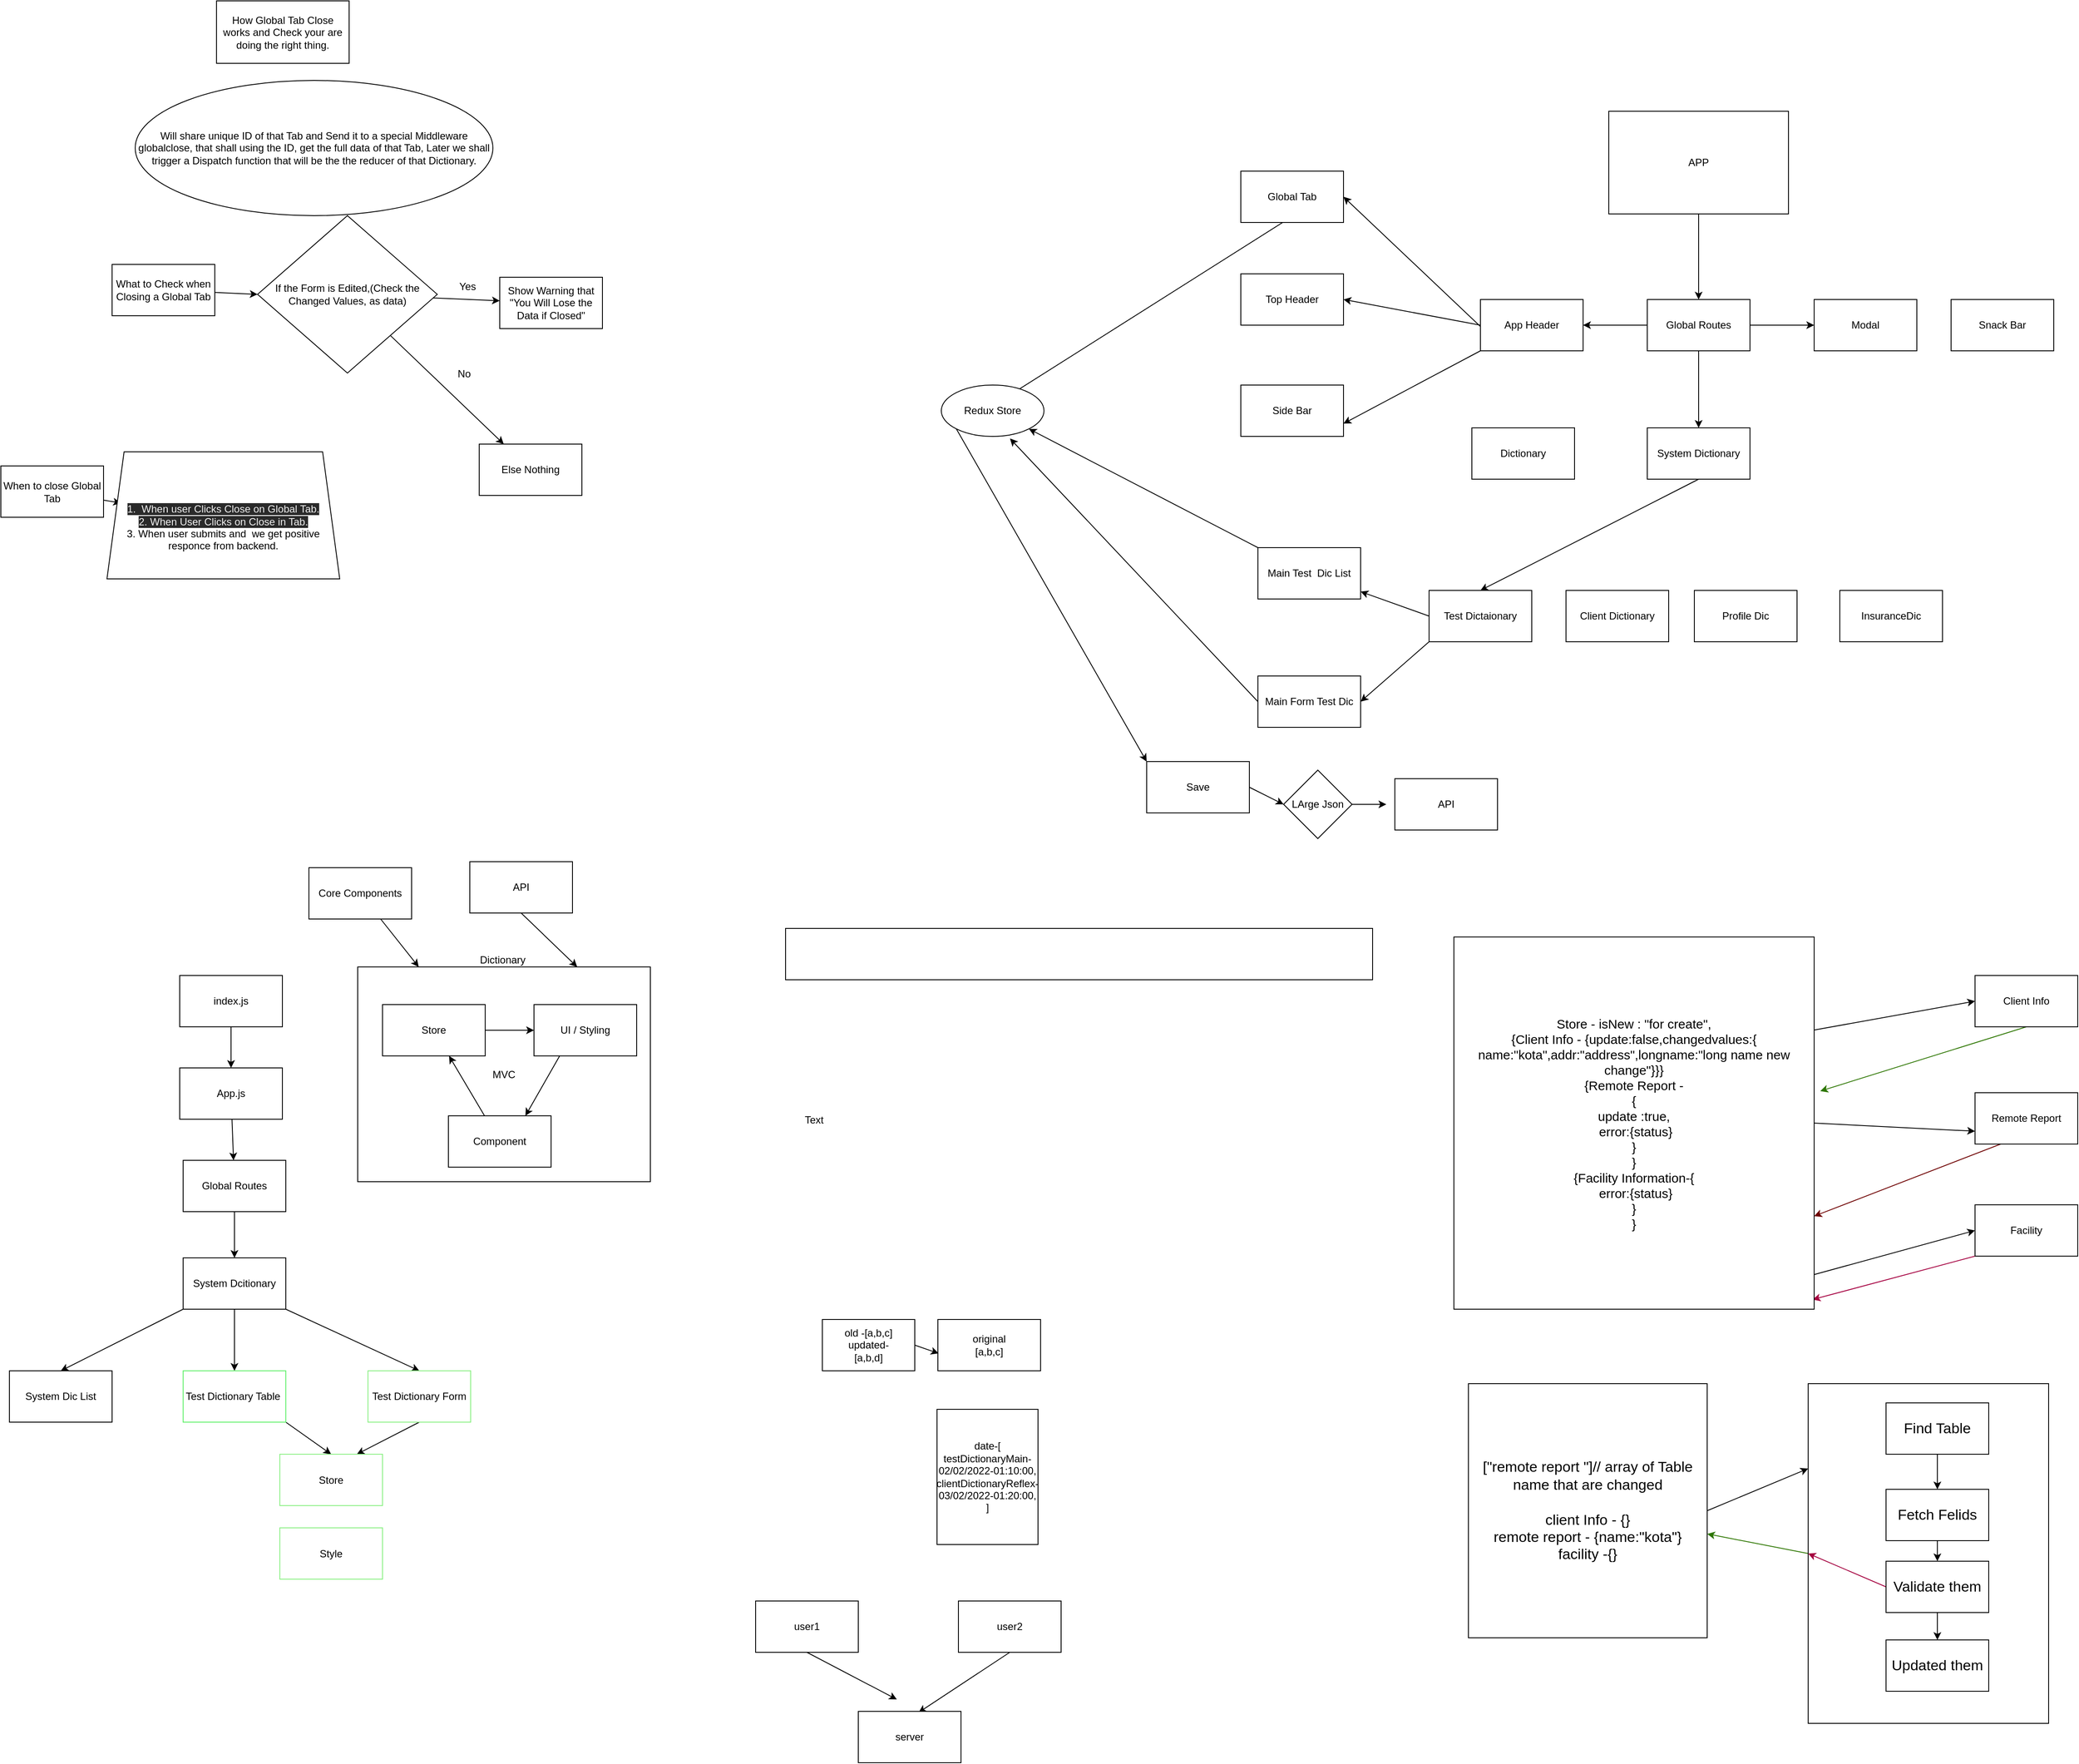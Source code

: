 <mxfile>
    <diagram id="VIqHUg6Q9tZIhajKRqJA" name="Page-1">
        <mxGraphModel dx="2410" dy="213" grid="0" gridSize="10" guides="1" tooltips="1" connect="1" arrows="1" fold="1" page="1" pageScale="1" pageWidth="850" pageHeight="1100" math="0" shadow="0">
            <root>
                <mxCell id="0"/>
                <mxCell id="1" parent="0"/>
                <mxCell id="64" style="edgeStyle=none;html=1;exitX=0;exitY=0.5;exitDx=0;exitDy=0;fontSize=15;fillColor=#60a917;strokeColor=#2D7600;" parent="1" source="62" target="54" edge="1">
                    <mxGeometry relative="1" as="geometry"/>
                </mxCell>
                <mxCell id="62" value="" style="whiteSpace=wrap;html=1;fontSize=15;" parent="1" vertex="1">
                    <mxGeometry x="483" y="1717" width="281" height="397" as="geometry"/>
                </mxCell>
                <mxCell id="40" style="edgeStyle=none;html=1;exitX=0.5;exitY=1;exitDx=0;exitDy=0;entryX=0.5;entryY=0;entryDx=0;entryDy=0;" parent="1" source="2" target="6" edge="1">
                    <mxGeometry relative="1" as="geometry"/>
                </mxCell>
                <mxCell id="2" value="APP" style="whiteSpace=wrap;html=1;" parent="1" vertex="1">
                    <mxGeometry x="250" y="230" width="210" height="120" as="geometry"/>
                </mxCell>
                <mxCell id="17" style="edgeStyle=none;html=1;exitX=0;exitY=1;exitDx=0;exitDy=0;entryX=1;entryY=0.25;entryDx=0;entryDy=0;" parent="1" source="5" target="12" edge="1">
                    <mxGeometry relative="1" as="geometry"/>
                </mxCell>
                <mxCell id="34" style="edgeStyle=none;html=1;exitX=0;exitY=1;exitDx=0;exitDy=0;" parent="1" source="5" edge="1">
                    <mxGeometry relative="1" as="geometry">
                        <mxPoint x="-290" y="990.0" as="targetPoint"/>
                    </mxGeometry>
                </mxCell>
                <mxCell id="5" value="Redux Store" style="ellipse;whiteSpace=wrap;html=1;" parent="1" vertex="1">
                    <mxGeometry x="-530" y="550" width="120" height="60" as="geometry"/>
                </mxCell>
                <mxCell id="28" style="edgeStyle=none;html=1;exitX=0.5;exitY=1;exitDx=0;exitDy=0;" parent="1" source="6" target="20" edge="1">
                    <mxGeometry relative="1" as="geometry"/>
                </mxCell>
                <mxCell id="41" style="edgeStyle=none;html=1;exitX=0;exitY=0.5;exitDx=0;exitDy=0;entryX=1;entryY=0.5;entryDx=0;entryDy=0;" parent="1" source="6" target="7" edge="1">
                    <mxGeometry relative="1" as="geometry"/>
                </mxCell>
                <mxCell id="42" style="edgeStyle=none;html=1;exitX=1;exitY=0.5;exitDx=0;exitDy=0;" parent="1" source="6" target="8" edge="1">
                    <mxGeometry relative="1" as="geometry"/>
                </mxCell>
                <mxCell id="6" value="Global Routes" style="whiteSpace=wrap;html=1;" parent="1" vertex="1">
                    <mxGeometry x="295" y="450" width="120" height="60" as="geometry"/>
                </mxCell>
                <mxCell id="14" style="edgeStyle=none;html=1;exitX=0;exitY=0.5;exitDx=0;exitDy=0;entryX=1;entryY=0.5;entryDx=0;entryDy=0;" parent="1" source="7" target="13" edge="1">
                    <mxGeometry relative="1" as="geometry"/>
                </mxCell>
                <mxCell id="15" style="edgeStyle=none;html=1;exitX=0;exitY=1;exitDx=0;exitDy=0;entryX=1;entryY=0.75;entryDx=0;entryDy=0;" parent="1" source="7" target="10" edge="1">
                    <mxGeometry relative="1" as="geometry"/>
                </mxCell>
                <mxCell id="16" style="edgeStyle=none;html=1;exitX=0.25;exitY=1;exitDx=0;exitDy=0;entryX=1;entryY=0.5;entryDx=0;entryDy=0;" parent="1" source="7" target="12" edge="1">
                    <mxGeometry relative="1" as="geometry"/>
                </mxCell>
                <mxCell id="7" value="App Header" style="whiteSpace=wrap;html=1;" parent="1" vertex="1">
                    <mxGeometry x="100" y="450" width="120" height="60" as="geometry"/>
                </mxCell>
                <mxCell id="8" value="Modal" style="whiteSpace=wrap;html=1;" parent="1" vertex="1">
                    <mxGeometry x="490" y="450" width="120" height="60" as="geometry"/>
                </mxCell>
                <mxCell id="9" value="Snack Bar" style="whiteSpace=wrap;html=1;" parent="1" vertex="1">
                    <mxGeometry x="650" y="450" width="120" height="60" as="geometry"/>
                </mxCell>
                <mxCell id="10" value="Side Bar" style="whiteSpace=wrap;html=1;" parent="1" vertex="1">
                    <mxGeometry x="-180" y="550" width="120" height="60" as="geometry"/>
                </mxCell>
                <mxCell id="12" value="Global Tab" style="whiteSpace=wrap;html=1;" parent="1" vertex="1">
                    <mxGeometry x="-180" y="300" width="120" height="60" as="geometry"/>
                </mxCell>
                <mxCell id="13" value="Top Header" style="whiteSpace=wrap;html=1;" parent="1" vertex="1">
                    <mxGeometry x="-180" y="420" width="120" height="60" as="geometry"/>
                </mxCell>
                <mxCell id="19" value="Dictionary" style="whiteSpace=wrap;html=1;" parent="1" vertex="1">
                    <mxGeometry x="90" y="600" width="120" height="60" as="geometry"/>
                </mxCell>
                <mxCell id="29" style="edgeStyle=none;html=1;exitX=0.5;exitY=1;exitDx=0;exitDy=0;entryX=0.5;entryY=0;entryDx=0;entryDy=0;" parent="1" source="20" target="21" edge="1">
                    <mxGeometry relative="1" as="geometry"/>
                </mxCell>
                <mxCell id="20" value="System Dictionary" style="whiteSpace=wrap;html=1;" parent="1" vertex="1">
                    <mxGeometry x="295" y="600" width="120" height="60" as="geometry"/>
                </mxCell>
                <mxCell id="30" style="edgeStyle=none;html=1;exitX=0;exitY=0.5;exitDx=0;exitDy=0;" parent="1" source="21" target="26" edge="1">
                    <mxGeometry relative="1" as="geometry"/>
                </mxCell>
                <mxCell id="31" style="edgeStyle=none;html=1;exitX=0;exitY=1;exitDx=0;exitDy=0;entryX=1;entryY=0.5;entryDx=0;entryDy=0;" parent="1" source="21" target="27" edge="1">
                    <mxGeometry relative="1" as="geometry"/>
                </mxCell>
                <mxCell id="21" value="Test Dictaionary" style="whiteSpace=wrap;html=1;" parent="1" vertex="1">
                    <mxGeometry x="40" y="790" width="120" height="60" as="geometry"/>
                </mxCell>
                <mxCell id="22" value="Client Dictionary" style="whiteSpace=wrap;html=1;" parent="1" vertex="1">
                    <mxGeometry x="200" y="790" width="120" height="60" as="geometry"/>
                </mxCell>
                <mxCell id="23" value="Profile Dic" style="whiteSpace=wrap;html=1;" parent="1" vertex="1">
                    <mxGeometry x="350" y="790" width="120" height="60" as="geometry"/>
                </mxCell>
                <mxCell id="25" value="InsuranceDic" style="whiteSpace=wrap;html=1;" parent="1" vertex="1">
                    <mxGeometry x="520" y="790" width="120" height="60" as="geometry"/>
                </mxCell>
                <mxCell id="32" style="edgeStyle=none;html=1;exitX=0;exitY=0;exitDx=0;exitDy=0;entryX=1;entryY=1;entryDx=0;entryDy=0;" parent="1" source="26" target="5" edge="1">
                    <mxGeometry relative="1" as="geometry"/>
                </mxCell>
                <mxCell id="26" value="Main Test&amp;nbsp; Dic List" style="whiteSpace=wrap;html=1;" parent="1" vertex="1">
                    <mxGeometry x="-160" y="740" width="120" height="60" as="geometry"/>
                </mxCell>
                <mxCell id="33" style="edgeStyle=none;html=1;exitX=0;exitY=0.5;exitDx=0;exitDy=0;entryX=0.669;entryY=1.041;entryDx=0;entryDy=0;entryPerimeter=0;" parent="1" source="27" target="5" edge="1">
                    <mxGeometry relative="1" as="geometry"/>
                </mxCell>
                <mxCell id="27" value="Main Form Test Dic" style="whiteSpace=wrap;html=1;" parent="1" vertex="1">
                    <mxGeometry x="-160" y="890" width="120" height="60" as="geometry"/>
                </mxCell>
                <mxCell id="37" style="edgeStyle=none;html=1;exitX=1;exitY=0.5;exitDx=0;exitDy=0;entryX=0;entryY=0.5;entryDx=0;entryDy=0;" parent="1" source="35" target="36" edge="1">
                    <mxGeometry relative="1" as="geometry"/>
                </mxCell>
                <mxCell id="35" value="Save" style="whiteSpace=wrap;html=1;" parent="1" vertex="1">
                    <mxGeometry x="-290" y="990" width="120" height="60" as="geometry"/>
                </mxCell>
                <mxCell id="38" style="edgeStyle=none;html=1;exitX=1;exitY=0.5;exitDx=0;exitDy=0;" parent="1" source="36" edge="1">
                    <mxGeometry relative="1" as="geometry">
                        <mxPoint x="-10" y="1040" as="targetPoint"/>
                    </mxGeometry>
                </mxCell>
                <mxCell id="36" value="LArge Json" style="rhombus;whiteSpace=wrap;html=1;" parent="1" vertex="1">
                    <mxGeometry x="-130" y="1000" width="80" height="80" as="geometry"/>
                </mxCell>
                <mxCell id="39" value="API" style="whiteSpace=wrap;html=1;" parent="1" vertex="1">
                    <mxGeometry y="1010" width="120" height="60" as="geometry"/>
                </mxCell>
                <mxCell id="52" style="edgeStyle=none;html=1;exitX=0.5;exitY=1;exitDx=0;exitDy=0;entryX=1.017;entryY=0.414;entryDx=0;entryDy=0;entryPerimeter=0;fillColor=#60a917;strokeColor=#2D7600;" parent="1" source="43" target="46" edge="1">
                    <mxGeometry relative="1" as="geometry"/>
                </mxCell>
                <mxCell id="43" value="Client Info" style="whiteSpace=wrap;html=1;" parent="1" vertex="1">
                    <mxGeometry x="678" y="1240" width="120" height="60" as="geometry"/>
                </mxCell>
                <mxCell id="53" style="edgeStyle=none;html=1;exitX=0.25;exitY=1;exitDx=0;exitDy=0;fillColor=#a20025;strokeColor=#6F0000;entryX=1;entryY=0.75;entryDx=0;entryDy=0;" parent="1" source="44" target="46" edge="1">
                    <mxGeometry relative="1" as="geometry">
                        <mxPoint x="433.581" y="1269.548" as="targetPoint"/>
                    </mxGeometry>
                </mxCell>
                <mxCell id="44" value="Remote Report" style="whiteSpace=wrap;html=1;" parent="1" vertex="1">
                    <mxGeometry x="678" y="1377" width="120" height="60" as="geometry"/>
                </mxCell>
                <mxCell id="57" style="edgeStyle=none;html=1;exitX=0;exitY=1;exitDx=0;exitDy=0;entryX=0.996;entryY=0.974;entryDx=0;entryDy=0;entryPerimeter=0;fontSize=17;fillColor=#d80073;strokeColor=#A50040;" parent="1" source="45" target="46" edge="1">
                    <mxGeometry relative="1" as="geometry"/>
                </mxCell>
                <mxCell id="45" value="Facility" style="whiteSpace=wrap;html=1;" parent="1" vertex="1">
                    <mxGeometry x="678" y="1508" width="120" height="60" as="geometry"/>
                </mxCell>
                <mxCell id="48" style="edgeStyle=none;html=1;exitX=1;exitY=0.25;exitDx=0;exitDy=0;entryX=0;entryY=0.5;entryDx=0;entryDy=0;" parent="1" source="46" target="43" edge="1">
                    <mxGeometry relative="1" as="geometry"/>
                </mxCell>
                <mxCell id="49" style="edgeStyle=none;html=1;exitX=1;exitY=0.5;exitDx=0;exitDy=0;entryX=0;entryY=0.75;entryDx=0;entryDy=0;" parent="1" source="46" target="44" edge="1">
                    <mxGeometry relative="1" as="geometry"/>
                </mxCell>
                <mxCell id="50" style="edgeStyle=none;html=1;exitX=0.996;exitY=0.908;exitDx=0;exitDy=0;entryX=0;entryY=0.5;entryDx=0;entryDy=0;exitPerimeter=0;" parent="1" source="46" target="45" edge="1">
                    <mxGeometry relative="1" as="geometry"/>
                </mxCell>
                <mxCell id="46" value="&lt;font style=&quot;font-size: 15px&quot;&gt;Store - isNew : &quot;for create&quot;,&lt;br&gt;{Client Info - {update:false,changedvalues:{&lt;br&gt;name:&quot;kota&quot;,addr:&quot;address&quot;,longname:&quot;long name new change&quot;}}}&lt;br&gt;{Remote Report - &lt;br&gt;{&lt;br&gt;update :true,&lt;br&gt;&amp;nbsp;error:{status}&lt;br&gt;}&lt;br&gt;}&lt;br&gt;{Facility Information-{&lt;br&gt;&amp;nbsp;error:{status}&lt;br&gt;}&lt;br&gt;}&lt;/font&gt;" style="whiteSpace=wrap;html=1;" parent="1" vertex="1">
                    <mxGeometry x="69" y="1195" width="421" height="435" as="geometry"/>
                </mxCell>
                <mxCell id="63" style="edgeStyle=none;html=1;exitX=1;exitY=0.5;exitDx=0;exitDy=0;fontSize=15;entryX=0;entryY=0.25;entryDx=0;entryDy=0;" parent="1" source="54" target="62" edge="1">
                    <mxGeometry relative="1" as="geometry"/>
                </mxCell>
                <mxCell id="54" value="&lt;font style=&quot;font-size: 17px&quot;&gt;[&quot;remote report &quot;]// array of Table name that are changed&lt;br&gt;&lt;br&gt;client Info - {}&lt;br&gt;remote report - {name:&quot;kota&quot;}&lt;br&gt;facility -{}&lt;/font&gt;" style="whiteSpace=wrap;html=1;" parent="1" vertex="1">
                    <mxGeometry x="86" y="1717" width="279" height="297" as="geometry"/>
                </mxCell>
                <mxCell id="65" style="edgeStyle=none;html=1;exitX=0.5;exitY=1;exitDx=0;exitDy=0;fontSize=15;entryX=0.5;entryY=0;entryDx=0;entryDy=0;" parent="1" source="58" target="68" edge="1">
                    <mxGeometry relative="1" as="geometry"/>
                </mxCell>
                <mxCell id="58" value="Find Table" style="whiteSpace=wrap;html=1;fontSize=17;" parent="1" vertex="1">
                    <mxGeometry x="574" y="1739.5" width="120" height="60" as="geometry"/>
                </mxCell>
                <mxCell id="66" style="edgeStyle=none;html=1;exitX=0.5;exitY=1;exitDx=0;exitDy=0;entryX=0.5;entryY=0;entryDx=0;entryDy=0;fontSize=15;" parent="1" source="59" target="61" edge="1">
                    <mxGeometry relative="1" as="geometry"/>
                </mxCell>
                <mxCell id="67" style="edgeStyle=none;html=1;exitX=0;exitY=0.5;exitDx=0;exitDy=0;entryX=0;entryY=0.5;entryDx=0;entryDy=0;fontSize=15;fillColor=#d80073;strokeColor=#A50040;" parent="1" source="59" target="62" edge="1">
                    <mxGeometry relative="1" as="geometry"/>
                </mxCell>
                <mxCell id="59" value="Validate them" style="whiteSpace=wrap;html=1;fontSize=17;" parent="1" vertex="1">
                    <mxGeometry x="574" y="1924.5" width="120" height="60" as="geometry"/>
                </mxCell>
                <mxCell id="61" value="Updated them" style="whiteSpace=wrap;html=1;fontSize=17;" parent="1" vertex="1">
                    <mxGeometry x="574" y="2016.5" width="120" height="60" as="geometry"/>
                </mxCell>
                <mxCell id="69" style="edgeStyle=none;html=1;exitX=0.5;exitY=1;exitDx=0;exitDy=0;entryX=0.5;entryY=0;entryDx=0;entryDy=0;fontSize=15;" parent="1" source="68" target="59" edge="1">
                    <mxGeometry relative="1" as="geometry"/>
                </mxCell>
                <mxCell id="68" value="Fetch Felids" style="whiteSpace=wrap;html=1;fontSize=17;" parent="1" vertex="1">
                    <mxGeometry x="574" y="1840.5" width="120" height="60" as="geometry"/>
                </mxCell>
                <mxCell id="70" value="original&lt;br&gt;[a,b,c]" style="whiteSpace=wrap;html=1;" parent="1" vertex="1">
                    <mxGeometry x="-534" y="1642" width="120" height="60" as="geometry"/>
                </mxCell>
                <mxCell id="72" style="edgeStyle=none;html=1;exitX=1;exitY=0.5;exitDx=0;exitDy=0;entryX=0.007;entryY=0.661;entryDx=0;entryDy=0;entryPerimeter=0;" parent="1" source="71" target="70" edge="1">
                    <mxGeometry relative="1" as="geometry"/>
                </mxCell>
                <mxCell id="71" value="old -[a,b,c]&lt;br&gt;updated-&lt;br&gt;[a,b,d]" style="whiteSpace=wrap;html=1;" parent="1" vertex="1">
                    <mxGeometry x="-669" y="1642" width="108" height="60" as="geometry"/>
                </mxCell>
                <mxCell id="73" value="date-[&lt;br&gt;testDictionaryMain-02/02/2022-01:10:00,&lt;br&gt;clientDictionaryReflex-&lt;br&gt;03/02/2022-01:20:00,&lt;br&gt;]" style="whiteSpace=wrap;html=1;" parent="1" vertex="1">
                    <mxGeometry x="-535" y="1747" width="118" height="158" as="geometry"/>
                </mxCell>
                <mxCell id="78" style="edgeStyle=none;html=1;exitX=0.5;exitY=1;exitDx=0;exitDy=0;" parent="1" source="74" edge="1">
                    <mxGeometry relative="1" as="geometry">
                        <mxPoint x="-582" y="2086" as="targetPoint"/>
                    </mxGeometry>
                </mxCell>
                <mxCell id="74" value="user1" style="whiteSpace=wrap;html=1;" parent="1" vertex="1">
                    <mxGeometry x="-747" y="1971" width="120" height="60" as="geometry"/>
                </mxCell>
                <mxCell id="77" style="edgeStyle=none;html=1;exitX=0.5;exitY=1;exitDx=0;exitDy=0;entryX=0.587;entryY=0.022;entryDx=0;entryDy=0;entryPerimeter=0;" parent="1" source="75" target="76" edge="1">
                    <mxGeometry relative="1" as="geometry"/>
                </mxCell>
                <mxCell id="75" value="user2" style="whiteSpace=wrap;html=1;" parent="1" vertex="1">
                    <mxGeometry x="-510" y="1971" width="120" height="60" as="geometry"/>
                </mxCell>
                <mxCell id="76" value="server" style="whiteSpace=wrap;html=1;" parent="1" vertex="1">
                    <mxGeometry x="-627" y="2100" width="120" height="60" as="geometry"/>
                </mxCell>
                <mxCell id="79" value="" style="whiteSpace=wrap;html=1;" parent="1" vertex="1">
                    <mxGeometry x="-712" y="1185" width="686" height="60" as="geometry"/>
                </mxCell>
                <mxCell id="80" value="Text" style="text;html=1;align=center;verticalAlign=middle;resizable=0;points=[];autosize=1;strokeColor=none;fillColor=none;" parent="1" vertex="1">
                    <mxGeometry x="-699" y="1399" width="40" height="20" as="geometry"/>
                </mxCell>
                <mxCell id="154" style="edgeStyle=none;html=1;exitX=1;exitY=0.5;exitDx=0;exitDy=0;entryX=0.07;entryY=0.4;entryDx=0;entryDy=0;entryPerimeter=0;fontSize=23;" parent="1" edge="1">
                    <mxGeometry relative="1" as="geometry">
                        <mxPoint x="-1345.214" y="768.5" as="sourcePoint"/>
                    </mxGeometry>
                </mxCell>
                <mxCell id="209" style="edgeStyle=none;html=1;exitX=0.96;exitY=0.7;exitDx=0;exitDy=0;exitPerimeter=0;entryX=0;entryY=0.5;entryDx=0;entryDy=0;fontSize=16;" parent="1" edge="1">
                    <mxGeometry relative="1" as="geometry">
                        <mxPoint x="-1610.0" y="444.5" as="targetPoint"/>
                    </mxGeometry>
                </mxCell>
                <mxCell id="-KgH9bZeLnUe2R2HagDI-318" value="How Global Tab Close works and Check your are doing the right thing." style="whiteSpace=wrap;html=1;" parent="1" vertex="1">
                    <mxGeometry x="-1377" y="101" width="155" height="73" as="geometry"/>
                </mxCell>
                <mxCell id="-KgH9bZeLnUe2R2HagDI-319" value="Will share unique ID of that Tab and Send it to a special Middleware globalclose, that shall using the ID, get the full data of that Tab, Later we shall trigger a Dispatch function that will be the the reducer of that Dictionary." style="ellipse;whiteSpace=wrap;html=1;" parent="1" vertex="1">
                    <mxGeometry x="-1472" y="194" width="418" height="158" as="geometry"/>
                </mxCell>
                <mxCell id="-KgH9bZeLnUe2R2HagDI-322" value="" style="edgeStyle=none;html=1;entryX=0;entryY=0.5;entryDx=0;entryDy=0;" parent="1" source="-KgH9bZeLnUe2R2HagDI-320" target="-KgH9bZeLnUe2R2HagDI-328" edge="1">
                    <mxGeometry relative="1" as="geometry">
                        <mxPoint x="-1193" y="689" as="targetPoint"/>
                    </mxGeometry>
                </mxCell>
                <mxCell id="-KgH9bZeLnUe2R2HagDI-320" value="What to Check when Closing a Global Tab" style="whiteSpace=wrap;html=1;" parent="1" vertex="1">
                    <mxGeometry x="-1499" y="409" width="120" height="60" as="geometry"/>
                </mxCell>
                <mxCell id="-KgH9bZeLnUe2R2HagDI-325" value="" style="edgeStyle=none;html=1;entryX=0.06;entryY=0.403;entryDx=0;entryDy=0;entryPerimeter=0;" parent="1" source="-KgH9bZeLnUe2R2HagDI-323" target="-KgH9bZeLnUe2R2HagDI-326" edge="1">
                    <mxGeometry relative="1" as="geometry">
                        <mxPoint x="-1209" y="808.904" as="targetPoint"/>
                    </mxGeometry>
                </mxCell>
                <mxCell id="-KgH9bZeLnUe2R2HagDI-323" value="When to close Global Tab" style="whiteSpace=wrap;html=1;" parent="1" vertex="1">
                    <mxGeometry x="-1629" y="644.5" width="120" height="60" as="geometry"/>
                </mxCell>
                <mxCell id="-KgH9bZeLnUe2R2HagDI-326" value="&lt;br&gt;&lt;br&gt;&lt;span style=&quot;color: rgb(240 , 240 , 240) ; font-family: &amp;#34;helvetica&amp;#34; ; font-size: 12px ; font-style: normal ; font-weight: 400 ; letter-spacing: normal ; text-align: center ; text-indent: 0px ; text-transform: none ; word-spacing: 0px ; background-color: rgb(42 , 42 , 42) ; display: inline ; float: none&quot;&gt;1.&amp;nbsp; When user Clicks Close on Global Tab.&lt;/span&gt;&lt;br style=&quot;color: rgb(240 , 240 , 240) ; font-family: &amp;#34;helvetica&amp;#34; ; font-size: 12px ; font-style: normal ; font-weight: 400 ; letter-spacing: normal ; text-align: center ; text-indent: 0px ; text-transform: none ; word-spacing: 0px ; background-color: rgb(42 , 42 , 42)&quot;&gt;&lt;span style=&quot;color: rgb(240 , 240 , 240) ; font-family: &amp;#34;helvetica&amp;#34; ; font-size: 12px ; font-style: normal ; font-weight: 400 ; letter-spacing: normal ; text-align: center ; text-indent: 0px ; text-transform: none ; word-spacing: 0px ; background-color: rgb(42 , 42 , 42) ; display: inline ; float: none&quot;&gt;2. When User Clicks on Close in Tab.&lt;/span&gt;&lt;br&gt;3. When user submits and&amp;nbsp; we get positive responce from backend." style="shape=trapezoid;perimeter=trapezoidPerimeter;whiteSpace=wrap;html=1;fixedSize=1;" parent="1" vertex="1">
                    <mxGeometry x="-1505" y="628" width="272" height="148.5" as="geometry"/>
                </mxCell>
                <mxCell id="-KgH9bZeLnUe2R2HagDI-330" value="" style="edgeStyle=none;html=1;" parent="1" source="-KgH9bZeLnUe2R2HagDI-328" target="-KgH9bZeLnUe2R2HagDI-329" edge="1">
                    <mxGeometry relative="1" as="geometry"/>
                </mxCell>
                <mxCell id="-KgH9bZeLnUe2R2HagDI-335" value="" style="edgeStyle=none;html=1;" parent="1" source="-KgH9bZeLnUe2R2HagDI-328" target="-KgH9bZeLnUe2R2HagDI-334" edge="1">
                    <mxGeometry relative="1" as="geometry"/>
                </mxCell>
                <mxCell id="-KgH9bZeLnUe2R2HagDI-328" value="&lt;span&gt;If the Form is Edited,(Check the Changed Values, as data&lt;/span&gt;&lt;span&gt;)&lt;/span&gt;" style="rhombus;whiteSpace=wrap;html=1;" parent="1" vertex="1">
                    <mxGeometry x="-1329" y="352" width="210" height="184" as="geometry"/>
                </mxCell>
                <mxCell id="-KgH9bZeLnUe2R2HagDI-329" value="Show Warning that &quot;You Will Lose the Data if Closed&quot;" style="whiteSpace=wrap;html=1;" parent="1" vertex="1">
                    <mxGeometry x="-1046" y="424" width="120" height="60" as="geometry"/>
                </mxCell>
                <mxCell id="-KgH9bZeLnUe2R2HagDI-331" value="Yes" style="text;html=1;align=center;verticalAlign=middle;resizable=0;points=[];autosize=1;strokeColor=none;fillColor=none;" parent="1" vertex="1">
                    <mxGeometry x="-1099" y="426" width="29" height="18" as="geometry"/>
                </mxCell>
                <mxCell id="-KgH9bZeLnUe2R2HagDI-334" value="Else Nothing" style="whiteSpace=wrap;html=1;" parent="1" vertex="1">
                    <mxGeometry x="-1070" y="619" width="120" height="60" as="geometry"/>
                </mxCell>
                <mxCell id="-KgH9bZeLnUe2R2HagDI-336" value="No" style="text;html=1;align=center;verticalAlign=middle;resizable=0;points=[];autosize=1;strokeColor=none;fillColor=none;" parent="1" vertex="1">
                    <mxGeometry x="-1101" y="528" width="25" height="18" as="geometry"/>
                </mxCell>
                <mxCell id="217" value="" style="edgeStyle=none;html=1;" parent="1" source="210" target="211" edge="1">
                    <mxGeometry relative="1" as="geometry"/>
                </mxCell>
                <mxCell id="210" value="index.js" style="whiteSpace=wrap;html=1;" parent="1" vertex="1">
                    <mxGeometry x="-1420" y="1240" width="120" height="60" as="geometry"/>
                </mxCell>
                <mxCell id="218" value="" style="edgeStyle=none;html=1;" parent="1" source="211" target="212" edge="1">
                    <mxGeometry relative="1" as="geometry"/>
                </mxCell>
                <mxCell id="211" value="App.js" style="whiteSpace=wrap;html=1;" parent="1" vertex="1">
                    <mxGeometry x="-1420" y="1348" width="120" height="60" as="geometry"/>
                </mxCell>
                <mxCell id="219" value="" style="edgeStyle=none;html=1;" parent="1" source="212" target="213" edge="1">
                    <mxGeometry relative="1" as="geometry"/>
                </mxCell>
                <mxCell id="212" value="Global Routes" style="whiteSpace=wrap;html=1;" parent="1" vertex="1">
                    <mxGeometry x="-1416" y="1456" width="120" height="60" as="geometry"/>
                </mxCell>
                <mxCell id="220" value="" style="edgeStyle=none;html=1;" parent="1" source="213" target="215" edge="1">
                    <mxGeometry relative="1" as="geometry"/>
                </mxCell>
                <mxCell id="221" style="edgeStyle=none;html=1;exitX=0;exitY=1;exitDx=0;exitDy=0;entryX=0.5;entryY=0;entryDx=0;entryDy=0;" parent="1" source="213" target="214" edge="1">
                    <mxGeometry relative="1" as="geometry"/>
                </mxCell>
                <mxCell id="222" style="edgeStyle=none;html=1;exitX=1;exitY=1;exitDx=0;exitDy=0;entryX=0.5;entryY=0;entryDx=0;entryDy=0;" parent="1" source="213" target="216" edge="1">
                    <mxGeometry relative="1" as="geometry"/>
                </mxCell>
                <mxCell id="213" value="System Dcitionary" style="whiteSpace=wrap;html=1;" parent="1" vertex="1">
                    <mxGeometry x="-1416" y="1570" width="120" height="60" as="geometry"/>
                </mxCell>
                <mxCell id="214" value="System Dic List" style="whiteSpace=wrap;html=1;" parent="1" vertex="1">
                    <mxGeometry x="-1619" y="1702" width="120" height="60" as="geometry"/>
                </mxCell>
                <mxCell id="225" style="edgeStyle=none;html=1;exitX=1;exitY=1;exitDx=0;exitDy=0;entryX=0.5;entryY=0;entryDx=0;entryDy=0;" parent="1" source="215" target="223" edge="1">
                    <mxGeometry relative="1" as="geometry"/>
                </mxCell>
                <mxCell id="215" value="Test Dictionary Table&amp;nbsp;" style="whiteSpace=wrap;html=1;strokeColor=#62F06C;" parent="1" vertex="1">
                    <mxGeometry x="-1416" y="1702" width="120" height="60" as="geometry"/>
                </mxCell>
                <mxCell id="226" style="edgeStyle=none;html=1;exitX=0.5;exitY=1;exitDx=0;exitDy=0;entryX=0.75;entryY=0;entryDx=0;entryDy=0;" parent="1" source="216" target="223" edge="1">
                    <mxGeometry relative="1" as="geometry"/>
                </mxCell>
                <mxCell id="216" value="Test Dictionary Form" style="whiteSpace=wrap;html=1;strokeColor=#8BF084;" parent="1" vertex="1">
                    <mxGeometry x="-1200" y="1702" width="120" height="60" as="geometry"/>
                </mxCell>
                <mxCell id="223" value="Store" style="whiteSpace=wrap;html=1;strokeColor=#8BF084;" parent="1" vertex="1">
                    <mxGeometry x="-1303" y="1799.5" width="120" height="60" as="geometry"/>
                </mxCell>
                <mxCell id="224" value="Style" style="whiteSpace=wrap;html=1;strokeColor=#8BF084;" parent="1" vertex="1">
                    <mxGeometry x="-1303" y="1885.5" width="120" height="60" as="geometry"/>
                </mxCell>
                <mxCell id="227" value="MVC" style="whiteSpace=wrap;html=1;" parent="1" vertex="1">
                    <mxGeometry x="-1212" y="1230" width="342" height="251" as="geometry"/>
                </mxCell>
                <mxCell id="233" value="" style="edgeStyle=none;html=1;" parent="1" source="228" target="229" edge="1">
                    <mxGeometry relative="1" as="geometry"/>
                </mxCell>
                <mxCell id="228" value="Store" style="whiteSpace=wrap;html=1;" parent="1" vertex="1">
                    <mxGeometry x="-1183" y="1274" width="120" height="60" as="geometry"/>
                </mxCell>
                <mxCell id="234" style="edgeStyle=none;html=1;exitX=0.25;exitY=1;exitDx=0;exitDy=0;entryX=0.75;entryY=0;entryDx=0;entryDy=0;" parent="1" source="229" target="230" edge="1">
                    <mxGeometry relative="1" as="geometry"/>
                </mxCell>
                <mxCell id="229" value="UI / Styling" style="whiteSpace=wrap;html=1;" parent="1" vertex="1">
                    <mxGeometry x="-1006" y="1274" width="120" height="60" as="geometry"/>
                </mxCell>
                <mxCell id="232" value="" style="edgeStyle=none;html=1;" parent="1" source="230" target="228" edge="1">
                    <mxGeometry relative="1" as="geometry"/>
                </mxCell>
                <mxCell id="230" value="Component" style="whiteSpace=wrap;html=1;" parent="1" vertex="1">
                    <mxGeometry x="-1106" y="1404" width="120" height="60" as="geometry"/>
                </mxCell>
                <mxCell id="231" value="Dictionary" style="text;html=1;align=center;verticalAlign=middle;resizable=0;points=[];autosize=1;strokeColor=none;fillColor=none;" parent="1" vertex="1">
                    <mxGeometry x="-1075" y="1213" width="64" height="18" as="geometry"/>
                </mxCell>
                <mxCell id="236" value="" style="edgeStyle=none;html=1;" parent="1" source="235" target="227" edge="1">
                    <mxGeometry relative="1" as="geometry"/>
                </mxCell>
                <mxCell id="235" value="Core Components" style="whiteSpace=wrap;html=1;" parent="1" vertex="1">
                    <mxGeometry x="-1269" y="1114" width="120" height="60" as="geometry"/>
                </mxCell>
                <mxCell id="238" style="edgeStyle=none;html=1;exitX=0.5;exitY=1;exitDx=0;exitDy=0;entryX=0.75;entryY=0;entryDx=0;entryDy=0;" parent="1" source="237" target="227" edge="1">
                    <mxGeometry relative="1" as="geometry"/>
                </mxCell>
                <mxCell id="237" value="API" style="whiteSpace=wrap;html=1;" parent="1" vertex="1">
                    <mxGeometry x="-1081" y="1107" width="120" height="60" as="geometry"/>
                </mxCell>
            </root>
        </mxGraphModel>
    </diagram>
    <diagram id="xXq-otBxbe27pyc4UYtp" name="Page-2">
        <mxGraphModel dx="2364" dy="1730" grid="1" gridSize="10" guides="1" tooltips="1" connect="1" arrows="1" fold="1" page="1" pageScale="1" pageWidth="827" pageHeight="1169" math="0" shadow="0">
            <root>
                <mxCell id="95yviyJqs2HHQb6TyuLc-0"/>
                <mxCell id="95yviyJqs2HHQb6TyuLc-1" parent="95yviyJqs2HHQb6TyuLc-0"/>
                <mxCell id="ZGOweybrKfxJgs30pUPk-36" value="" style="shape=table;startSize=0;container=1;collapsible=0;childLayout=tableLayout;" parent="95yviyJqs2HHQb6TyuLc-1" vertex="1">
                    <mxGeometry x="-1085" y="-450" width="194.0" height="211.02" as="geometry"/>
                </mxCell>
                <mxCell id="ZGOweybrKfxJgs30pUPk-37" value="" style="shape=partialRectangle;collapsible=0;dropTarget=0;pointerEvents=0;fillColor=none;top=0;left=0;bottom=0;right=0;points=[[0,0.5],[1,0.5]];portConstraint=eastwest;" parent="ZGOweybrKfxJgs30pUPk-36" vertex="1">
                    <mxGeometry width="194.0" height="41" as="geometry"/>
                </mxCell>
                <mxCell id="ZGOweybrKfxJgs30pUPk-38" value="name" style="shape=partialRectangle;html=1;whiteSpace=wrap;connectable=0;overflow=hidden;fillColor=none;top=0;left=0;bottom=0;right=0;pointerEvents=1;" parent="ZGOweybrKfxJgs30pUPk-37" vertex="1">
                    <mxGeometry width="98" height="41" as="geometry">
                        <mxRectangle width="98" height="41" as="alternateBounds"/>
                    </mxGeometry>
                </mxCell>
                <mxCell id="ZGOweybrKfxJgs30pUPk-39" value="groupid" style="shape=partialRectangle;html=1;whiteSpace=wrap;connectable=0;overflow=hidden;fillColor=none;top=0;left=0;bottom=0;right=0;pointerEvents=1;" parent="ZGOweybrKfxJgs30pUPk-37" vertex="1">
                    <mxGeometry x="98" width="96" height="41" as="geometry">
                        <mxRectangle width="96" height="41" as="alternateBounds"/>
                    </mxGeometry>
                </mxCell>
                <mxCell id="ZGOweybrKfxJgs30pUPk-40" value="" style="shape=partialRectangle;collapsible=0;dropTarget=0;pointerEvents=0;fillColor=none;top=0;left=0;bottom=0;right=0;points=[[0,0.5],[1,0.5]];portConstraint=eastwest;" parent="ZGOweybrKfxJgs30pUPk-36" vertex="1">
                    <mxGeometry y="41" width="194.0" height="40" as="geometry"/>
                </mxCell>
                <mxCell id="ZGOweybrKfxJgs30pUPk-41" value="requisition" style="shape=partialRectangle;html=1;whiteSpace=wrap;connectable=0;overflow=hidden;fillColor=none;top=0;left=0;bottom=0;right=0;pointerEvents=1;" parent="ZGOweybrKfxJgs30pUPk-40" vertex="1">
                    <mxGeometry width="98" height="40" as="geometry">
                        <mxRectangle width="98" height="40" as="alternateBounds"/>
                    </mxGeometry>
                </mxCell>
                <mxCell id="ZGOweybrKfxJgs30pUPk-42" value="0001" style="shape=partialRectangle;html=1;whiteSpace=wrap;connectable=0;overflow=hidden;fillColor=none;top=0;left=0;bottom=0;right=0;pointerEvents=1;" parent="ZGOweybrKfxJgs30pUPk-40" vertex="1">
                    <mxGeometry x="98" width="96" height="40" as="geometry">
                        <mxRectangle width="96" height="40" as="alternateBounds"/>
                    </mxGeometry>
                </mxCell>
                <mxCell id="ZGOweybrKfxJgs30pUPk-43" value="" style="shape=partialRectangle;collapsible=0;dropTarget=0;pointerEvents=0;fillColor=none;top=0;left=0;bottom=0;right=0;points=[[0,0.5],[1,0.5]];portConstraint=eastwest;" parent="ZGOweybrKfxJgs30pUPk-36" vertex="1">
                    <mxGeometry y="81" width="194.0" height="50" as="geometry"/>
                </mxCell>
                <mxCell id="ZGOweybrKfxJgs30pUPk-44" value="" style="shape=partialRectangle;html=1;whiteSpace=wrap;connectable=0;overflow=hidden;fillColor=none;top=0;left=0;bottom=0;right=0;pointerEvents=1;" parent="ZGOweybrKfxJgs30pUPk-43" vertex="1">
                    <mxGeometry width="98" height="50" as="geometry">
                        <mxRectangle width="98" height="50" as="alternateBounds"/>
                    </mxGeometry>
                </mxCell>
                <mxCell id="ZGOweybrKfxJgs30pUPk-45" value="0002" style="shape=partialRectangle;html=1;whiteSpace=wrap;connectable=0;overflow=hidden;fillColor=none;top=0;left=0;bottom=0;right=0;pointerEvents=1;" parent="ZGOweybrKfxJgs30pUPk-43" vertex="1">
                    <mxGeometry x="98" width="96" height="50" as="geometry">
                        <mxRectangle width="96" height="50" as="alternateBounds"/>
                    </mxGeometry>
                </mxCell>
                <mxCell id="ZGOweybrKfxJgs30pUPk-46" value="" style="shape=partialRectangle;collapsible=0;dropTarget=0;pointerEvents=0;fillColor=none;top=0;left=0;bottom=0;right=0;points=[[0,0.5],[1,0.5]];portConstraint=eastwest;" parent="ZGOweybrKfxJgs30pUPk-36" vertex="1">
                    <mxGeometry y="131" width="194.0" height="40" as="geometry"/>
                </mxCell>
                <mxCell id="ZGOweybrKfxJgs30pUPk-47" value="" style="shape=partialRectangle;html=1;whiteSpace=wrap;connectable=0;overflow=hidden;fillColor=none;top=0;left=0;bottom=0;right=0;pointerEvents=1;" parent="ZGOweybrKfxJgs30pUPk-46" vertex="1">
                    <mxGeometry width="98" height="40" as="geometry">
                        <mxRectangle width="98" height="40" as="alternateBounds"/>
                    </mxGeometry>
                </mxCell>
                <mxCell id="ZGOweybrKfxJgs30pUPk-48" style="shape=partialRectangle;html=1;whiteSpace=wrap;connectable=0;overflow=hidden;fillColor=none;top=0;left=0;bottom=0;right=0;pointerEvents=1;" parent="ZGOweybrKfxJgs30pUPk-46" vertex="1">
                    <mxGeometry x="98" width="96" height="40" as="geometry">
                        <mxRectangle width="96" height="40" as="alternateBounds"/>
                    </mxGeometry>
                </mxCell>
                <mxCell id="ZGOweybrKfxJgs30pUPk-49" value="" style="shape=partialRectangle;collapsible=0;dropTarget=0;pointerEvents=0;fillColor=none;top=0;left=0;bottom=0;right=0;points=[[0,0.5],[1,0.5]];portConstraint=eastwest;" parent="ZGOweybrKfxJgs30pUPk-36" vertex="1">
                    <mxGeometry y="171" width="194.0" height="40" as="geometry"/>
                </mxCell>
                <mxCell id="ZGOweybrKfxJgs30pUPk-50" value="" style="shape=partialRectangle;html=1;whiteSpace=wrap;connectable=0;overflow=hidden;fillColor=none;top=0;left=0;bottom=0;right=0;pointerEvents=1;" parent="ZGOweybrKfxJgs30pUPk-49" vertex="1">
                    <mxGeometry width="98" height="40" as="geometry">
                        <mxRectangle width="98" height="40" as="alternateBounds"/>
                    </mxGeometry>
                </mxCell>
                <mxCell id="ZGOweybrKfxJgs30pUPk-51" style="shape=partialRectangle;html=1;whiteSpace=wrap;connectable=0;overflow=hidden;fillColor=none;top=0;left=0;bottom=0;right=0;pointerEvents=1;" parent="ZGOweybrKfxJgs30pUPk-49" vertex="1">
                    <mxGeometry x="98" width="96" height="40" as="geometry">
                        <mxRectangle width="96" height="40" as="alternateBounds"/>
                    </mxGeometry>
                </mxCell>
                <mxCell id="ZGOweybrKfxJgs30pUPk-52" value="&lt;font style=&quot;font-size: 23px&quot;&gt;UserAuth:{&lt;br&gt;(ID)0001:{ (auth)auth:&quot;FullAccess&quot;},&lt;br&gt;(ID)0005:{ (auth)auth:&quot;Readonly&quot;},&lt;br&gt;(ID)0006:{ (auth)auth:&quot;Password&quot;},&lt;br&gt;(ID)0006:{ (auth)auth:&quot;Hide&quot;},&lt;br&gt;}&lt;br&gt;&lt;br&gt;UserGroup:&quot;&quot;&lt;br&gt;&lt;/font&gt;" style="whiteSpace=wrap;html=1;" parent="95yviyJqs2HHQb6TyuLc-1" vertex="1">
                    <mxGeometry x="-1580" y="323" width="566" height="333" as="geometry"/>
                </mxCell>
                <mxCell id="ZGOweybrKfxJgs30pUPk-53" value="webusergroup" style="whiteSpace=wrap;html=1;fontSize=23;" parent="95yviyJqs2HHQb6TyuLc-1" vertex="1">
                    <mxGeometry x="-1085" y="-510" width="196" height="60" as="geometry"/>
                </mxCell>
                <mxCell id="ZGOweybrKfxJgs30pUPk-54" value="userDetails:{&lt;br&gt;firstname:&quot;&quot;,&lt;br&gt;userId:&quot;&quot;,&lt;br&gt;usergroup:&quot;&quot;,&lt;br&gt;labname:&quot;&quot;&lt;br&gt;&lt;br&gt;}" style="whiteSpace=wrap;html=1;fontSize=23;" parent="95yviyJqs2HHQb6TyuLc-1" vertex="1">
                    <mxGeometry x="-1504" y="20" width="469" height="250" as="geometry"/>
                </mxCell>
                <mxCell id="ZGOweybrKfxJgs30pUPk-55" value="" style="shape=table;startSize=0;container=1;collapsible=0;childLayout=tableLayout;fontSize=23;" parent="95yviyJqs2HHQb6TyuLc-1" vertex="1">
                    <mxGeometry x="-1615" y="-176" width="289.786" height="85" as="geometry"/>
                </mxCell>
                <mxCell id="ZGOweybrKfxJgs30pUPk-56" value="" style="shape=partialRectangle;collapsible=0;dropTarget=0;pointerEvents=0;fillColor=none;top=0;left=0;bottom=0;right=0;points=[[0,0.5],[1,0.5]];portConstraint=eastwest;fontSize=23;" parent="ZGOweybrKfxJgs30pUPk-55" vertex="1">
                    <mxGeometry width="289.786" height="85" as="geometry"/>
                </mxCell>
                <mxCell id="ZGOweybrKfxJgs30pUPk-57" value="..." style="shape=partialRectangle;html=1;whiteSpace=wrap;connectable=0;overflow=hidden;fillColor=none;top=0;left=0;bottom=0;right=0;pointerEvents=1;fontSize=23;" parent="ZGOweybrKfxJgs30pUPk-56" vertex="1">
                    <mxGeometry width="146" height="85" as="geometry">
                        <mxRectangle width="146" height="85" as="alternateBounds"/>
                    </mxGeometry>
                </mxCell>
                <mxCell id="ZGOweybrKfxJgs30pUPk-58" value="webgroup" style="shape=partialRectangle;html=1;whiteSpace=wrap;connectable=0;overflow=hidden;fillColor=none;top=0;left=0;bottom=0;right=0;pointerEvents=1;fontSize=23;" parent="ZGOweybrKfxJgs30pUPk-56" vertex="1">
                    <mxGeometry x="146" width="144" height="85" as="geometry">
                        <mxRectangle width="144" height="85" as="alternateBounds"/>
                    </mxGeometry>
                </mxCell>
                <mxCell id="ZGOweybrKfxJgs30pUPk-59" value="passwd" style="whiteSpace=wrap;html=1;fontSize=23;" parent="95yviyJqs2HHQb6TyuLc-1" vertex="1">
                    <mxGeometry x="-1615" y="-237" width="291" height="60" as="geometry"/>
                </mxCell>
                <mxCell id="ZGOweybrKfxJgs30pUPk-60" value="Unique ID of the&lt;br&gt;group" style="ellipse;shape=cloud;whiteSpace=wrap;html=1;fontSize=23;" parent="95yviyJqs2HHQb6TyuLc-1" vertex="1">
                    <mxGeometry x="-1226" y="-250" width="226" height="182" as="geometry"/>
                </mxCell>
                <mxCell id="ZGOweybrKfxJgs30pUPk-61" style="edgeStyle=none;html=1;exitX=1;exitY=0.5;exitDx=0;exitDy=0;entryX=0.07;entryY=0.4;entryDx=0;entryDy=0;entryPerimeter=0;fontSize=23;" parent="95yviyJqs2HHQb6TyuLc-1" source="ZGOweybrKfxJgs30pUPk-56" target="ZGOweybrKfxJgs30pUPk-60" edge="1">
                    <mxGeometry relative="1" as="geometry"/>
                </mxCell>
                <mxCell id="ZGOweybrKfxJgs30pUPk-63" value="" style="shape=table;startSize=0;container=1;collapsible=0;childLayout=tableLayout;fontSize=23;" parent="95yviyJqs2HHQb6TyuLc-1" vertex="1">
                    <mxGeometry x="-1300" y="-760" width="197.235" height="230" as="geometry"/>
                </mxCell>
                <mxCell id="ZGOweybrKfxJgs30pUPk-64" value="" style="shape=partialRectangle;collapsible=0;dropTarget=0;pointerEvents=0;fillColor=none;top=0;left=0;bottom=0;right=0;points=[[0,0.5],[1,0.5]];portConstraint=eastwest;fontSize=23;" parent="ZGOweybrKfxJgs30pUPk-63" vertex="1">
                    <mxGeometry width="197.235" height="58" as="geometry"/>
                </mxCell>
                <mxCell id="ZGOweybrKfxJgs30pUPk-65" value="ID" style="shape=partialRectangle;html=1;whiteSpace=wrap;connectable=0;overflow=hidden;fillColor=none;top=0;left=0;bottom=0;right=0;pointerEvents=1;fontSize=23;" parent="ZGOweybrKfxJgs30pUPk-64" vertex="1">
                    <mxGeometry width="81" height="58" as="geometry">
                        <mxRectangle width="81" height="58" as="alternateBounds"/>
                    </mxGeometry>
                </mxCell>
                <mxCell id="ZGOweybrKfxJgs30pUPk-66" value="Name" style="shape=partialRectangle;html=1;whiteSpace=wrap;connectable=0;overflow=hidden;fillColor=none;top=0;left=0;bottom=0;right=0;pointerEvents=1;fontSize=23;" parent="ZGOweybrKfxJgs30pUPk-64" vertex="1">
                    <mxGeometry x="81" width="116" height="58" as="geometry">
                        <mxRectangle width="116" height="58" as="alternateBounds"/>
                    </mxGeometry>
                </mxCell>
                <mxCell id="ZGOweybrKfxJgs30pUPk-67" value="" style="shape=partialRectangle;collapsible=0;dropTarget=0;pointerEvents=0;fillColor=none;top=0;left=0;bottom=0;right=0;points=[[0,0.5],[1,0.5]];portConstraint=eastwest;fontSize=23;" parent="ZGOweybrKfxJgs30pUPk-63" vertex="1">
                    <mxGeometry y="58" width="197.235" height="57" as="geometry"/>
                </mxCell>
                <mxCell id="ZGOweybrKfxJgs30pUPk-68" value="001" style="shape=partialRectangle;html=1;whiteSpace=wrap;connectable=0;overflow=hidden;fillColor=none;top=0;left=0;bottom=0;right=0;pointerEvents=1;fontSize=23;" parent="ZGOweybrKfxJgs30pUPk-67" vertex="1">
                    <mxGeometry width="81" height="57" as="geometry">
                        <mxRectangle width="81" height="57" as="alternateBounds"/>
                    </mxGeometry>
                </mxCell>
                <mxCell id="ZGOweybrKfxJgs30pUPk-69" value="Dictionary" style="shape=partialRectangle;html=1;whiteSpace=wrap;connectable=0;overflow=hidden;fillColor=none;top=0;left=0;bottom=0;right=0;pointerEvents=1;fontSize=23;" parent="ZGOweybrKfxJgs30pUPk-67" vertex="1">
                    <mxGeometry x="81" width="116" height="57" as="geometry">
                        <mxRectangle width="116" height="57" as="alternateBounds"/>
                    </mxGeometry>
                </mxCell>
                <mxCell id="ZGOweybrKfxJgs30pUPk-70" value="" style="shape=partialRectangle;collapsible=0;dropTarget=0;pointerEvents=0;fillColor=none;top=0;left=0;bottom=0;right=0;points=[[0,0.5],[1,0.5]];portConstraint=eastwest;fontSize=23;" parent="ZGOweybrKfxJgs30pUPk-63" vertex="1">
                    <mxGeometry y="115" width="197.235" height="58" as="geometry"/>
                </mxCell>
                <mxCell id="ZGOweybrKfxJgs30pUPk-71" value="" style="shape=partialRectangle;html=1;whiteSpace=wrap;connectable=0;overflow=hidden;fillColor=none;top=0;left=0;bottom=0;right=0;pointerEvents=1;fontSize=23;" parent="ZGOweybrKfxJgs30pUPk-70" vertex="1">
                    <mxGeometry width="81" height="58" as="geometry">
                        <mxRectangle width="81" height="58" as="alternateBounds"/>
                    </mxGeometry>
                </mxCell>
                <mxCell id="ZGOweybrKfxJgs30pUPk-72" value="" style="shape=partialRectangle;html=1;whiteSpace=wrap;connectable=0;overflow=hidden;fillColor=none;top=0;left=0;bottom=0;right=0;pointerEvents=1;fontSize=23;" parent="ZGOweybrKfxJgs30pUPk-70" vertex="1">
                    <mxGeometry x="81" width="116" height="58" as="geometry">
                        <mxRectangle width="116" height="58" as="alternateBounds"/>
                    </mxGeometry>
                </mxCell>
                <mxCell id="ZGOweybrKfxJgs30pUPk-73" value="" style="shape=partialRectangle;collapsible=0;dropTarget=0;pointerEvents=0;fillColor=none;top=0;left=0;bottom=0;right=0;points=[[0,0.5],[1,0.5]];portConstraint=eastwest;fontSize=23;" parent="ZGOweybrKfxJgs30pUPk-63" vertex="1">
                    <mxGeometry y="173" width="197.235" height="57" as="geometry"/>
                </mxCell>
                <mxCell id="ZGOweybrKfxJgs30pUPk-74" value="" style="shape=partialRectangle;html=1;whiteSpace=wrap;connectable=0;overflow=hidden;fillColor=none;top=0;left=0;bottom=0;right=0;pointerEvents=1;fontSize=23;" parent="ZGOweybrKfxJgs30pUPk-73" vertex="1">
                    <mxGeometry width="81" height="57" as="geometry">
                        <mxRectangle width="81" height="57" as="alternateBounds"/>
                    </mxGeometry>
                </mxCell>
                <mxCell id="ZGOweybrKfxJgs30pUPk-75" value="" style="shape=partialRectangle;html=1;whiteSpace=wrap;connectable=0;overflow=hidden;fillColor=none;top=0;left=0;bottom=0;right=0;pointerEvents=1;fontSize=23;" parent="ZGOweybrKfxJgs30pUPk-73" vertex="1">
                    <mxGeometry x="81" width="116" height="57" as="geometry">
                        <mxRectangle width="116" height="57" as="alternateBounds"/>
                    </mxGeometry>
                </mxCell>
                <mxCell id="ZGOweybrKfxJgs30pUPk-76" value="pgmitemcat" style="whiteSpace=wrap;html=1;fontSize=23;" parent="95yviyJqs2HHQb6TyuLc-1" vertex="1">
                    <mxGeometry x="-1300" y="-820" width="197" height="60" as="geometry"/>
                </mxCell>
                <mxCell id="ZGOweybrKfxJgs30pUPk-77" value="" style="shape=table;startSize=0;container=1;collapsible=0;childLayout=tableLayout;fontSize=9;" parent="95yviyJqs2HHQb6TyuLc-1" vertex="1">
                    <mxGeometry x="-1615" y="-686" width="270" height="218.5" as="geometry"/>
                </mxCell>
                <mxCell id="ZGOweybrKfxJgs30pUPk-78" value="" style="shape=partialRectangle;collapsible=0;dropTarget=0;pointerEvents=0;fillColor=none;top=0;left=0;bottom=0;right=0;points=[[0,0.5],[1,0.5]];portConstraint=eastwest;fontSize=9;" parent="ZGOweybrKfxJgs30pUPk-77" vertex="1">
                    <mxGeometry width="270" height="40" as="geometry"/>
                </mxCell>
                <mxCell id="ZGOweybrKfxJgs30pUPk-79" value="pgmitemid" style="shape=partialRectangle;html=1;whiteSpace=wrap;connectable=0;overflow=hidden;fillColor=none;top=0;left=0;bottom=0;right=0;pointerEvents=1;fontSize=9;" parent="ZGOweybrKfxJgs30pUPk-78" vertex="1">
                    <mxGeometry width="90" height="40" as="geometry">
                        <mxRectangle width="90" height="40" as="alternateBounds"/>
                    </mxGeometry>
                </mxCell>
                <mxCell id="ZGOweybrKfxJgs30pUPk-80" value="gorupid" style="shape=partialRectangle;html=1;whiteSpace=wrap;connectable=0;overflow=hidden;fillColor=none;top=0;left=0;bottom=0;right=0;pointerEvents=1;fontSize=9;" parent="ZGOweybrKfxJgs30pUPk-78" vertex="1">
                    <mxGeometry x="90" width="90" height="40" as="geometry">
                        <mxRectangle width="90" height="40" as="alternateBounds"/>
                    </mxGeometry>
                </mxCell>
                <mxCell id="ZGOweybrKfxJgs30pUPk-81" value="Access" style="shape=partialRectangle;html=1;whiteSpace=wrap;connectable=0;overflow=hidden;fillColor=none;top=0;left=0;bottom=0;right=0;pointerEvents=1;fontSize=9;" parent="ZGOweybrKfxJgs30pUPk-78" vertex="1">
                    <mxGeometry x="180" width="90" height="40" as="geometry">
                        <mxRectangle width="90" height="40" as="alternateBounds"/>
                    </mxGeometry>
                </mxCell>
                <mxCell id="ZGOweybrKfxJgs30pUPk-82" value="" style="shape=partialRectangle;collapsible=0;dropTarget=0;pointerEvents=0;fillColor=none;top=0;left=0;bottom=0;right=0;points=[[0,0.5],[1,0.5]];portConstraint=eastwest;fontSize=9;" parent="ZGOweybrKfxJgs30pUPk-77" vertex="1">
                    <mxGeometry y="40" width="270" height="40" as="geometry"/>
                </mxCell>
                <mxCell id="ZGOweybrKfxJgs30pUPk-83" value="0007" style="shape=partialRectangle;html=1;whiteSpace=wrap;connectable=0;overflow=hidden;fillColor=none;top=0;left=0;bottom=0;right=0;pointerEvents=1;fontSize=9;" parent="ZGOweybrKfxJgs30pUPk-82" vertex="1">
                    <mxGeometry width="90" height="40" as="geometry">
                        <mxRectangle width="90" height="40" as="alternateBounds"/>
                    </mxGeometry>
                </mxCell>
                <mxCell id="ZGOweybrKfxJgs30pUPk-84" value="0001" style="shape=partialRectangle;html=1;whiteSpace=wrap;connectable=0;overflow=hidden;fillColor=none;top=0;left=0;bottom=0;right=0;pointerEvents=1;fontSize=9;" parent="ZGOweybrKfxJgs30pUPk-82" vertex="1">
                    <mxGeometry x="90" width="90" height="40" as="geometry">
                        <mxRectangle width="90" height="40" as="alternateBounds"/>
                    </mxGeometry>
                </mxCell>
                <mxCell id="ZGOweybrKfxJgs30pUPk-85" value="&quot;Y&quot;--&amp;gt;YES" style="shape=partialRectangle;html=1;whiteSpace=wrap;connectable=0;overflow=hidden;fillColor=none;top=0;left=0;bottom=0;right=0;pointerEvents=1;fontSize=9;" parent="ZGOweybrKfxJgs30pUPk-82" vertex="1">
                    <mxGeometry x="180" width="90" height="40" as="geometry">
                        <mxRectangle width="90" height="40" as="alternateBounds"/>
                    </mxGeometry>
                </mxCell>
                <mxCell id="ZGOweybrKfxJgs30pUPk-86" value="" style="shape=partialRectangle;collapsible=0;dropTarget=0;pointerEvents=0;fillColor=none;top=0;left=0;bottom=0;right=0;points=[[0,0.5],[1,0.5]];portConstraint=eastwest;fontSize=9;" parent="ZGOweybrKfxJgs30pUPk-77" vertex="1">
                    <mxGeometry y="80" width="270" height="58" as="geometry"/>
                </mxCell>
                <mxCell id="ZGOweybrKfxJgs30pUPk-87" value="0004" style="shape=partialRectangle;html=1;whiteSpace=wrap;connectable=0;overflow=hidden;fillColor=none;top=0;left=0;bottom=0;right=0;pointerEvents=1;fontSize=9;" parent="ZGOweybrKfxJgs30pUPk-86" vertex="1">
                    <mxGeometry width="90" height="58" as="geometry">
                        <mxRectangle width="90" height="58" as="alternateBounds"/>
                    </mxGeometry>
                </mxCell>
                <mxCell id="ZGOweybrKfxJgs30pUPk-88" value="0001" style="shape=partialRectangle;html=1;whiteSpace=wrap;connectable=0;overflow=hidden;fillColor=none;top=0;left=0;bottom=0;right=0;pointerEvents=1;fontSize=9;" parent="ZGOweybrKfxJgs30pUPk-86" vertex="1">
                    <mxGeometry x="90" width="90" height="58" as="geometry">
                        <mxRectangle width="90" height="58" as="alternateBounds"/>
                    </mxGeometry>
                </mxCell>
                <mxCell id="ZGOweybrKfxJgs30pUPk-89" value="&quot;H&quot;--&amp;gt;HIDE" style="shape=partialRectangle;html=1;whiteSpace=wrap;connectable=0;overflow=hidden;fillColor=none;top=0;left=0;bottom=0;right=0;pointerEvents=1;fontSize=9;" parent="ZGOweybrKfxJgs30pUPk-86" vertex="1">
                    <mxGeometry x="180" width="90" height="58" as="geometry">
                        <mxRectangle width="90" height="58" as="alternateBounds"/>
                    </mxGeometry>
                </mxCell>
                <mxCell id="ZGOweybrKfxJgs30pUPk-90" value="" style="shape=partialRectangle;collapsible=0;dropTarget=0;pointerEvents=0;fillColor=none;top=0;left=0;bottom=0;right=0;points=[[0,0.5],[1,0.5]];portConstraint=eastwest;fontSize=9;" parent="ZGOweybrKfxJgs30pUPk-77" vertex="1">
                    <mxGeometry y="138" width="270" height="40" as="geometry"/>
                </mxCell>
                <mxCell id="ZGOweybrKfxJgs30pUPk-91" value="" style="shape=partialRectangle;html=1;whiteSpace=wrap;connectable=0;overflow=hidden;fillColor=none;top=0;left=0;bottom=0;right=0;pointerEvents=1;fontSize=9;" parent="ZGOweybrKfxJgs30pUPk-90" vertex="1">
                    <mxGeometry width="90" height="40" as="geometry">
                        <mxRectangle width="90" height="40" as="alternateBounds"/>
                    </mxGeometry>
                </mxCell>
                <mxCell id="ZGOweybrKfxJgs30pUPk-92" value="" style="shape=partialRectangle;html=1;whiteSpace=wrap;connectable=0;overflow=hidden;fillColor=none;top=0;left=0;bottom=0;right=0;pointerEvents=1;fontSize=9;" parent="ZGOweybrKfxJgs30pUPk-90" vertex="1">
                    <mxGeometry x="90" width="90" height="40" as="geometry">
                        <mxRectangle width="90" height="40" as="alternateBounds"/>
                    </mxGeometry>
                </mxCell>
                <mxCell id="ZGOweybrKfxJgs30pUPk-93" value="" style="shape=partialRectangle;html=1;whiteSpace=wrap;connectable=0;overflow=hidden;fillColor=none;top=0;left=0;bottom=0;right=0;pointerEvents=1;fontSize=9;" parent="ZGOweybrKfxJgs30pUPk-90" vertex="1">
                    <mxGeometry x="180" width="90" height="40" as="geometry">
                        <mxRectangle width="90" height="40" as="alternateBounds"/>
                    </mxGeometry>
                </mxCell>
                <mxCell id="ZGOweybrKfxJgs30pUPk-94" value="" style="shape=partialRectangle;collapsible=0;dropTarget=0;pointerEvents=0;fillColor=none;top=0;left=0;bottom=0;right=0;points=[[0,0.5],[1,0.5]];portConstraint=eastwest;fontSize=9;" parent="ZGOweybrKfxJgs30pUPk-77" vertex="1">
                    <mxGeometry y="178" width="270" height="41" as="geometry"/>
                </mxCell>
                <mxCell id="ZGOweybrKfxJgs30pUPk-95" value="" style="shape=partialRectangle;html=1;whiteSpace=wrap;connectable=0;overflow=hidden;fillColor=none;top=0;left=0;bottom=0;right=0;pointerEvents=1;fontSize=9;" parent="ZGOweybrKfxJgs30pUPk-94" vertex="1">
                    <mxGeometry width="90" height="41" as="geometry">
                        <mxRectangle width="90" height="41" as="alternateBounds"/>
                    </mxGeometry>
                </mxCell>
                <mxCell id="ZGOweybrKfxJgs30pUPk-96" value="" style="shape=partialRectangle;html=1;whiteSpace=wrap;connectable=0;overflow=hidden;fillColor=none;top=0;left=0;bottom=0;right=0;pointerEvents=1;fontSize=9;" parent="ZGOweybrKfxJgs30pUPk-94" vertex="1">
                    <mxGeometry x="90" width="90" height="41" as="geometry">
                        <mxRectangle width="90" height="41" as="alternateBounds"/>
                    </mxGeometry>
                </mxCell>
                <mxCell id="ZGOweybrKfxJgs30pUPk-97" value="" style="shape=partialRectangle;html=1;whiteSpace=wrap;connectable=0;overflow=hidden;fillColor=none;top=0;left=0;bottom=0;right=0;pointerEvents=1;fontSize=9;" parent="ZGOweybrKfxJgs30pUPk-94" vertex="1">
                    <mxGeometry x="180" width="90" height="41" as="geometry">
                        <mxRectangle width="90" height="41" as="alternateBounds"/>
                    </mxGeometry>
                </mxCell>
                <mxCell id="ZGOweybrKfxJgs30pUPk-98" value="&lt;font style=&quot;font-size: 17px&quot;&gt;groupitem (Selected)&lt;/font&gt;" style="whiteSpace=wrap;html=1;fontSize=9;" parent="95yviyJqs2HHQb6TyuLc-1" vertex="1">
                    <mxGeometry x="-1615" y="-750" width="270" height="60" as="geometry"/>
                </mxCell>
                <mxCell id="ZGOweybrKfxJgs30pUPk-99" style="edgeStyle=none;html=1;exitX=0.96;exitY=0.7;exitDx=0;exitDy=0;exitPerimeter=0;entryX=0;entryY=0.5;entryDx=0;entryDy=0;fontSize=16;" parent="95yviyJqs2HHQb6TyuLc-1" source="ZGOweybrKfxJgs30pUPk-101" target="ZGOweybrKfxJgs30pUPk-37" edge="1">
                    <mxGeometry relative="1" as="geometry"/>
                </mxCell>
                <mxCell id="ZGOweybrKfxJgs30pUPk-100" value="Default No Access" style="whiteSpace=wrap;html=1;fontSize=17;" parent="95yviyJqs2HHQb6TyuLc-1" vertex="1">
                    <mxGeometry x="-1615" y="-820" width="271" height="37" as="geometry"/>
                </mxCell>
                <mxCell id="ZGOweybrKfxJgs30pUPk-101" value="&lt;font style=&quot;font-size: 9px&quot;&gt;This is program&lt;br&gt;Item Table&lt;/font&gt;" style="ellipse;shape=cloud;whiteSpace=wrap;html=1;fontSize=16;" parent="95yviyJqs2HHQb6TyuLc-1" vertex="1">
                    <mxGeometry x="-1230" y="-510" width="120" height="80" as="geometry"/>
                </mxCell>
                <mxCell id="cCUvoTkr3JrLH2agssmu-0" value="" style="shape=table;startSize=0;container=1;collapsible=0;childLayout=tableLayout;" parent="95yviyJqs2HHQb6TyuLc-1" vertex="1">
                    <mxGeometry x="-1609" y="-1089" width="759" height="240" as="geometry"/>
                </mxCell>
                <mxCell id="cCUvoTkr3JrLH2agssmu-1" value="" style="shape=partialRectangle;collapsible=0;dropTarget=0;pointerEvents=0;fillColor=none;top=0;left=0;bottom=0;right=0;points=[[0,0.5],[1,0.5]];portConstraint=eastwest;" parent="cCUvoTkr3JrLH2agssmu-0" vertex="1">
                    <mxGeometry width="759" height="20" as="geometry"/>
                </mxCell>
                <mxCell id="cCUvoTkr3JrLH2agssmu-2" value="ID" style="shape=partialRectangle;html=1;whiteSpace=wrap;connectable=0;overflow=hidden;fillColor=none;top=0;left=0;bottom=0;right=0;pointerEvents=1;" parent="cCUvoTkr3JrLH2agssmu-1" vertex="1">
                    <mxGeometry width="40" height="20" as="geometry">
                        <mxRectangle width="40" height="20" as="alternateBounds"/>
                    </mxGeometry>
                </mxCell>
                <mxCell id="cCUvoTkr3JrLH2agssmu-3" value="Name" style="shape=partialRectangle;html=1;whiteSpace=wrap;connectable=0;overflow=hidden;fillColor=none;top=0;left=0;bottom=0;right=0;pointerEvents=1;" parent="cCUvoTkr3JrLH2agssmu-1" vertex="1">
                    <mxGeometry x="40" width="89" height="20" as="geometry">
                        <mxRectangle width="89" height="20" as="alternateBounds"/>
                    </mxGeometry>
                </mxCell>
                <mxCell id="cCUvoTkr3JrLH2agssmu-4" value="Description" style="shape=partialRectangle;html=1;whiteSpace=wrap;connectable=0;overflow=hidden;fillColor=none;top=0;left=0;bottom=0;right=0;pointerEvents=1;" parent="cCUvoTkr3JrLH2agssmu-1" vertex="1">
                    <mxGeometry x="129" width="240" height="20" as="geometry">
                        <mxRectangle width="240" height="20" as="alternateBounds"/>
                    </mxGeometry>
                </mxCell>
                <mxCell id="cCUvoTkr3JrLH2agssmu-5" value="parentId" style="shape=partialRectangle;html=1;whiteSpace=wrap;connectable=0;overflow=hidden;fillColor=none;top=0;left=0;bottom=0;right=0;pointerEvents=1;" parent="cCUvoTkr3JrLH2agssmu-1" vertex="1">
                    <mxGeometry x="369" width="110" height="20" as="geometry">
                        <mxRectangle width="110" height="20" as="alternateBounds"/>
                    </mxGeometry>
                </mxCell>
                <mxCell id="cCUvoTkr3JrLH2agssmu-6" value="categoryid" style="shape=partialRectangle;html=1;whiteSpace=wrap;connectable=0;overflow=hidden;fillColor=none;top=0;left=0;bottom=0;right=0;pointerEvents=1;" parent="cCUvoTkr3JrLH2agssmu-1" vertex="1">
                    <mxGeometry x="479" width="90" height="20" as="geometry">
                        <mxRectangle width="90" height="20" as="alternateBounds"/>
                    </mxGeometry>
                </mxCell>
                <mxCell id="cCUvoTkr3JrLH2agssmu-7" value="Active" style="shape=partialRectangle;html=1;whiteSpace=wrap;connectable=0;overflow=hidden;fillColor=none;top=0;left=0;bottom=0;right=0;pointerEvents=1;" parent="cCUvoTkr3JrLH2agssmu-1" vertex="1">
                    <mxGeometry x="569" width="90" height="20" as="geometry">
                        <mxRectangle width="90" height="20" as="alternateBounds"/>
                    </mxGeometry>
                </mxCell>
                <mxCell id="cCUvoTkr3JrLH2agssmu-8" value="Password" style="shape=partialRectangle;html=1;whiteSpace=wrap;connectable=0;overflow=hidden;fillColor=none;top=0;left=0;bottom=0;right=0;pointerEvents=1;" parent="cCUvoTkr3JrLH2agssmu-1" vertex="1">
                    <mxGeometry x="659" width="100" height="20" as="geometry">
                        <mxRectangle width="100" height="20" as="alternateBounds"/>
                    </mxGeometry>
                </mxCell>
                <mxCell id="cCUvoTkr3JrLH2agssmu-9" value="" style="shape=partialRectangle;collapsible=0;dropTarget=0;pointerEvents=0;fillColor=none;top=0;left=0;bottom=0;right=0;points=[[0,0.5],[1,0.5]];portConstraint=eastwest;" parent="cCUvoTkr3JrLH2agssmu-0" vertex="1">
                    <mxGeometry y="20" width="759" height="44" as="geometry"/>
                </mxCell>
                <mxCell id="cCUvoTkr3JrLH2agssmu-10" value="0001" style="shape=partialRectangle;html=1;whiteSpace=wrap;connectable=0;overflow=hidden;fillColor=none;top=0;left=0;bottom=0;right=0;pointerEvents=1;" parent="cCUvoTkr3JrLH2agssmu-9" vertex="1">
                    <mxGeometry width="40" height="44" as="geometry">
                        <mxRectangle width="40" height="44" as="alternateBounds"/>
                    </mxGeometry>
                </mxCell>
                <mxCell id="cCUvoTkr3JrLH2agssmu-11" value="System Dictionary" style="shape=partialRectangle;html=1;whiteSpace=wrap;connectable=0;overflow=hidden;fillColor=none;top=0;left=0;bottom=0;right=0;pointerEvents=1;" parent="cCUvoTkr3JrLH2agssmu-9" vertex="1">
                    <mxGeometry x="40" width="89" height="44" as="geometry">
                        <mxRectangle width="89" height="44" as="alternateBounds"/>
                    </mxGeometry>
                </mxCell>
                <mxCell id="cCUvoTkr3JrLH2agssmu-12" value="Manage Test Dictionary Access" style="shape=partialRectangle;html=1;whiteSpace=wrap;connectable=0;overflow=hidden;fillColor=none;top=0;left=0;bottom=0;right=0;pointerEvents=1;" parent="cCUvoTkr3JrLH2agssmu-9" vertex="1">
                    <mxGeometry x="129" width="240" height="44" as="geometry">
                        <mxRectangle width="240" height="44" as="alternateBounds"/>
                    </mxGeometry>
                </mxCell>
                <mxCell id="cCUvoTkr3JrLH2agssmu-13" value="---" style="shape=partialRectangle;html=1;whiteSpace=wrap;connectable=0;overflow=hidden;fillColor=none;top=0;left=0;bottom=0;right=0;pointerEvents=1;" parent="cCUvoTkr3JrLH2agssmu-9" vertex="1">
                    <mxGeometry x="369" width="110" height="44" as="geometry">
                        <mxRectangle width="110" height="44" as="alternateBounds"/>
                    </mxGeometry>
                </mxCell>
                <mxCell id="cCUvoTkr3JrLH2agssmu-14" value="&lt;span style=&quot;font-size: 12px;&quot;&gt;001&lt;/span&gt;" style="shape=partialRectangle;html=1;whiteSpace=wrap;connectable=0;overflow=hidden;fillColor=none;top=0;left=0;bottom=0;right=0;pointerEvents=1;fontSize=12;" parent="cCUvoTkr3JrLH2agssmu-9" vertex="1">
                    <mxGeometry x="479" width="90" height="44" as="geometry">
                        <mxRectangle width="90" height="44" as="alternateBounds"/>
                    </mxGeometry>
                </mxCell>
                <mxCell id="cCUvoTkr3JrLH2agssmu-15" value="&quot;Y&quot;" style="shape=partialRectangle;html=1;whiteSpace=wrap;connectable=0;overflow=hidden;fillColor=none;top=0;left=0;bottom=0;right=0;pointerEvents=1;" parent="cCUvoTkr3JrLH2agssmu-9" vertex="1">
                    <mxGeometry x="569" width="90" height="44" as="geometry">
                        <mxRectangle width="90" height="44" as="alternateBounds"/>
                    </mxGeometry>
                </mxCell>
                <mxCell id="cCUvoTkr3JrLH2agssmu-16" style="shape=partialRectangle;html=1;whiteSpace=wrap;connectable=0;overflow=hidden;fillColor=none;top=0;left=0;bottom=0;right=0;pointerEvents=1;" parent="cCUvoTkr3JrLH2agssmu-9" vertex="1">
                    <mxGeometry x="659" width="100" height="44" as="geometry">
                        <mxRectangle width="100" height="44" as="alternateBounds"/>
                    </mxGeometry>
                </mxCell>
                <mxCell id="cCUvoTkr3JrLH2agssmu-17" value="" style="shape=partialRectangle;collapsible=0;dropTarget=0;pointerEvents=0;fillColor=none;top=0;left=0;bottom=0;right=0;points=[[0,0.5],[1,0.5]];portConstraint=eastwest;" parent="cCUvoTkr3JrLH2agssmu-0" vertex="1">
                    <mxGeometry y="64" width="759" height="44" as="geometry"/>
                </mxCell>
                <mxCell id="cCUvoTkr3JrLH2agssmu-18" value="0005" style="shape=partialRectangle;html=1;whiteSpace=wrap;connectable=0;overflow=hidden;fillColor=none;top=0;left=0;bottom=0;right=0;pointerEvents=1;" parent="cCUvoTkr3JrLH2agssmu-17" vertex="1">
                    <mxGeometry width="40" height="44" as="geometry">
                        <mxRectangle width="40" height="44" as="alternateBounds"/>
                    </mxGeometry>
                </mxCell>
                <mxCell id="cCUvoTkr3JrLH2agssmu-19" value="Test&lt;br&gt;Dictionary" style="shape=partialRectangle;html=1;whiteSpace=wrap;connectable=0;overflow=hidden;fillColor=none;top=0;left=0;bottom=0;right=0;pointerEvents=1;" parent="cCUvoTkr3JrLH2agssmu-17" vertex="1">
                    <mxGeometry x="40" width="89" height="44" as="geometry">
                        <mxRectangle width="89" height="44" as="alternateBounds"/>
                    </mxGeometry>
                </mxCell>
                <mxCell id="cCUvoTkr3JrLH2agssmu-20" value="&lt;span&gt;Manage Test Dictionary Access&lt;/span&gt;" style="shape=partialRectangle;html=1;whiteSpace=wrap;connectable=0;overflow=hidden;fillColor=none;top=0;left=0;bottom=0;right=0;pointerEvents=1;" parent="cCUvoTkr3JrLH2agssmu-17" vertex="1">
                    <mxGeometry x="129" width="240" height="44" as="geometry">
                        <mxRectangle width="240" height="44" as="alternateBounds"/>
                    </mxGeometry>
                </mxCell>
                <mxCell id="cCUvoTkr3JrLH2agssmu-21" value="0001" style="shape=partialRectangle;html=1;whiteSpace=wrap;connectable=0;overflow=hidden;fillColor=none;top=0;left=0;bottom=0;right=0;pointerEvents=1;" parent="cCUvoTkr3JrLH2agssmu-17" vertex="1">
                    <mxGeometry x="369" width="110" height="44" as="geometry">
                        <mxRectangle width="110" height="44" as="alternateBounds"/>
                    </mxGeometry>
                </mxCell>
                <mxCell id="cCUvoTkr3JrLH2agssmu-22" value="&lt;span style=&quot;font-size: 12px;&quot;&gt;001&lt;/span&gt;" style="shape=partialRectangle;html=1;whiteSpace=wrap;connectable=0;overflow=hidden;fillColor=none;top=0;left=0;bottom=0;right=0;pointerEvents=1;fontSize=12;" parent="cCUvoTkr3JrLH2agssmu-17" vertex="1">
                    <mxGeometry x="479" width="90" height="44" as="geometry">
                        <mxRectangle width="90" height="44" as="alternateBounds"/>
                    </mxGeometry>
                </mxCell>
                <mxCell id="cCUvoTkr3JrLH2agssmu-23" value="&quot;N&quot;" style="shape=partialRectangle;html=1;whiteSpace=wrap;connectable=0;overflow=hidden;fillColor=none;top=0;left=0;bottom=0;right=0;pointerEvents=1;" parent="cCUvoTkr3JrLH2agssmu-17" vertex="1">
                    <mxGeometry x="569" width="90" height="44" as="geometry">
                        <mxRectangle width="90" height="44" as="alternateBounds"/>
                    </mxGeometry>
                </mxCell>
                <mxCell id="cCUvoTkr3JrLH2agssmu-24" style="shape=partialRectangle;html=1;whiteSpace=wrap;connectable=0;overflow=hidden;fillColor=none;top=0;left=0;bottom=0;right=0;pointerEvents=1;" parent="cCUvoTkr3JrLH2agssmu-17" vertex="1">
                    <mxGeometry x="659" width="100" height="44" as="geometry">
                        <mxRectangle width="100" height="44" as="alternateBounds"/>
                    </mxGeometry>
                </mxCell>
                <mxCell id="cCUvoTkr3JrLH2agssmu-25" value="" style="shape=partialRectangle;collapsible=0;dropTarget=0;pointerEvents=0;fillColor=none;top=0;left=0;bottom=0;right=0;points=[[0,0.5],[1,0.5]];portConstraint=eastwest;" parent="cCUvoTkr3JrLH2agssmu-0" vertex="1">
                    <mxGeometry y="108" width="759" height="44" as="geometry"/>
                </mxCell>
                <mxCell id="cCUvoTkr3JrLH2agssmu-26" value="0004" style="shape=partialRectangle;html=1;whiteSpace=wrap;connectable=0;overflow=hidden;fillColor=none;top=0;left=0;bottom=0;right=0;pointerEvents=1;" parent="cCUvoTkr3JrLH2agssmu-25" vertex="1">
                    <mxGeometry width="40" height="44" as="geometry">
                        <mxRectangle width="40" height="44" as="alternateBounds"/>
                    </mxGeometry>
                </mxCell>
                <mxCell id="cCUvoTkr3JrLH2agssmu-27" value="Client &lt;br&gt;Dictionary" style="shape=partialRectangle;html=1;whiteSpace=wrap;connectable=0;overflow=hidden;fillColor=none;top=0;left=0;bottom=0;right=0;pointerEvents=1;" parent="cCUvoTkr3JrLH2agssmu-25" vertex="1">
                    <mxGeometry x="40" width="89" height="44" as="geometry">
                        <mxRectangle width="89" height="44" as="alternateBounds"/>
                    </mxGeometry>
                </mxCell>
                <mxCell id="cCUvoTkr3JrLH2agssmu-28" value="&lt;span&gt;Manage Client Dictionary Access&lt;/span&gt;" style="shape=partialRectangle;html=1;whiteSpace=wrap;connectable=0;overflow=hidden;fillColor=none;top=0;left=0;bottom=0;right=0;pointerEvents=1;" parent="cCUvoTkr3JrLH2agssmu-25" vertex="1">
                    <mxGeometry x="129" width="240" height="44" as="geometry">
                        <mxRectangle width="240" height="44" as="alternateBounds"/>
                    </mxGeometry>
                </mxCell>
                <mxCell id="cCUvoTkr3JrLH2agssmu-29" value="0001" style="shape=partialRectangle;html=1;whiteSpace=wrap;connectable=0;overflow=hidden;fillColor=none;top=0;left=0;bottom=0;right=0;pointerEvents=1;" parent="cCUvoTkr3JrLH2agssmu-25" vertex="1">
                    <mxGeometry x="369" width="110" height="44" as="geometry">
                        <mxRectangle width="110" height="44" as="alternateBounds"/>
                    </mxGeometry>
                </mxCell>
                <mxCell id="cCUvoTkr3JrLH2agssmu-30" value="&lt;span style=&quot;font-size: 12px;&quot;&gt;001&lt;/span&gt;" style="shape=partialRectangle;html=1;whiteSpace=wrap;connectable=0;overflow=hidden;fillColor=none;top=0;left=0;bottom=0;right=0;pointerEvents=1;fontSize=12;" parent="cCUvoTkr3JrLH2agssmu-25" vertex="1">
                    <mxGeometry x="479" width="90" height="44" as="geometry">
                        <mxRectangle width="90" height="44" as="alternateBounds"/>
                    </mxGeometry>
                </mxCell>
                <mxCell id="cCUvoTkr3JrLH2agssmu-31" value="&quot;N&quot;" style="shape=partialRectangle;html=1;whiteSpace=wrap;connectable=0;overflow=hidden;fillColor=none;top=0;left=0;bottom=0;right=0;pointerEvents=1;" parent="cCUvoTkr3JrLH2agssmu-25" vertex="1">
                    <mxGeometry x="569" width="90" height="44" as="geometry">
                        <mxRectangle width="90" height="44" as="alternateBounds"/>
                    </mxGeometry>
                </mxCell>
                <mxCell id="cCUvoTkr3JrLH2agssmu-32" style="shape=partialRectangle;html=1;whiteSpace=wrap;connectable=0;overflow=hidden;fillColor=none;top=0;left=0;bottom=0;right=0;pointerEvents=1;" parent="cCUvoTkr3JrLH2agssmu-25" vertex="1">
                    <mxGeometry x="659" width="100" height="44" as="geometry">
                        <mxRectangle width="100" height="44" as="alternateBounds"/>
                    </mxGeometry>
                </mxCell>
                <mxCell id="cCUvoTkr3JrLH2agssmu-33" value="" style="shape=partialRectangle;collapsible=0;dropTarget=0;pointerEvents=0;fillColor=none;top=0;left=0;bottom=0;right=0;points=[[0,0.5],[1,0.5]];portConstraint=eastwest;" parent="cCUvoTkr3JrLH2agssmu-0" vertex="1">
                    <mxGeometry y="152" width="759" height="44" as="geometry"/>
                </mxCell>
                <mxCell id="cCUvoTkr3JrLH2agssmu-34" value="0007" style="shape=partialRectangle;html=1;whiteSpace=wrap;connectable=0;overflow=hidden;fillColor=none;top=0;left=0;bottom=0;right=0;pointerEvents=1;" parent="cCUvoTkr3JrLH2agssmu-33" vertex="1">
                    <mxGeometry width="40" height="44" as="geometry">
                        <mxRectangle width="40" height="44" as="alternateBounds"/>
                    </mxGeometry>
                </mxCell>
                <mxCell id="cCUvoTkr3JrLH2agssmu-35" value="Test&lt;br&gt;Dictionary&lt;br&gt;Read" style="shape=partialRectangle;html=1;whiteSpace=wrap;connectable=0;overflow=hidden;fillColor=none;top=0;left=0;bottom=0;right=0;pointerEvents=1;" parent="cCUvoTkr3JrLH2agssmu-33" vertex="1">
                    <mxGeometry x="40" width="89" height="44" as="geometry">
                        <mxRectangle width="89" height="44" as="alternateBounds"/>
                    </mxGeometry>
                </mxCell>
                <mxCell id="cCUvoTkr3JrLH2agssmu-36" value="&lt;span&gt;Manage Test Dictionary Read&lt;/span&gt;" style="shape=partialRectangle;html=1;whiteSpace=wrap;connectable=0;overflow=hidden;fillColor=none;top=0;left=0;bottom=0;right=0;pointerEvents=1;" parent="cCUvoTkr3JrLH2agssmu-33" vertex="1">
                    <mxGeometry x="129" width="240" height="44" as="geometry">
                        <mxRectangle width="240" height="44" as="alternateBounds"/>
                    </mxGeometry>
                </mxCell>
                <mxCell id="cCUvoTkr3JrLH2agssmu-37" value="0005" style="shape=partialRectangle;html=1;whiteSpace=wrap;connectable=0;overflow=hidden;fillColor=none;top=0;left=0;bottom=0;right=0;pointerEvents=1;" parent="cCUvoTkr3JrLH2agssmu-33" vertex="1">
                    <mxGeometry x="369" width="110" height="44" as="geometry">
                        <mxRectangle width="110" height="44" as="alternateBounds"/>
                    </mxGeometry>
                </mxCell>
                <mxCell id="cCUvoTkr3JrLH2agssmu-38" value="&lt;span style=&quot;font-size: 12px;&quot;&gt;001&lt;/span&gt;" style="shape=partialRectangle;html=1;whiteSpace=wrap;connectable=0;overflow=hidden;fillColor=none;top=0;left=0;bottom=0;right=0;pointerEvents=1;fontSize=12;" parent="cCUvoTkr3JrLH2agssmu-33" vertex="1">
                    <mxGeometry x="479" width="90" height="44" as="geometry">
                        <mxRectangle width="90" height="44" as="alternateBounds"/>
                    </mxGeometry>
                </mxCell>
                <mxCell id="cCUvoTkr3JrLH2agssmu-39" value="&quot;Y&quot;" style="shape=partialRectangle;html=1;whiteSpace=wrap;connectable=0;overflow=hidden;fillColor=none;top=0;left=0;bottom=0;right=0;pointerEvents=1;" parent="cCUvoTkr3JrLH2agssmu-33" vertex="1">
                    <mxGeometry x="569" width="90" height="44" as="geometry">
                        <mxRectangle width="90" height="44" as="alternateBounds"/>
                    </mxGeometry>
                </mxCell>
                <mxCell id="cCUvoTkr3JrLH2agssmu-40" style="shape=partialRectangle;html=1;whiteSpace=wrap;connectable=0;overflow=hidden;fillColor=none;top=0;left=0;bottom=0;right=0;pointerEvents=1;" parent="cCUvoTkr3JrLH2agssmu-33" vertex="1">
                    <mxGeometry x="659" width="100" height="44" as="geometry">
                        <mxRectangle width="100" height="44" as="alternateBounds"/>
                    </mxGeometry>
                </mxCell>
                <mxCell id="cCUvoTkr3JrLH2agssmu-41" value="" style="shape=partialRectangle;collapsible=0;dropTarget=0;pointerEvents=0;fillColor=none;top=0;left=0;bottom=0;right=0;points=[[0,0.5],[1,0.5]];portConstraint=eastwest;" parent="cCUvoTkr3JrLH2agssmu-0" vertex="1">
                    <mxGeometry y="196" width="759" height="44" as="geometry"/>
                </mxCell>
                <mxCell id="cCUvoTkr3JrLH2agssmu-42" value="0007" style="shape=partialRectangle;html=1;whiteSpace=wrap;connectable=0;overflow=hidden;fillColor=none;top=0;left=0;bottom=0;right=0;pointerEvents=1;" parent="cCUvoTkr3JrLH2agssmu-41" vertex="1">
                    <mxGeometry width="40" height="44" as="geometry">
                        <mxRectangle width="40" height="44" as="alternateBounds"/>
                    </mxGeometry>
                </mxCell>
                <mxCell id="cCUvoTkr3JrLH2agssmu-43" value="Test&lt;br&gt;Dictionary&lt;br&gt;Read" style="shape=partialRectangle;html=1;whiteSpace=wrap;connectable=0;overflow=hidden;fillColor=none;top=0;left=0;bottom=0;right=0;pointerEvents=1;" parent="cCUvoTkr3JrLH2agssmu-41" vertex="1">
                    <mxGeometry x="40" width="89" height="44" as="geometry">
                        <mxRectangle width="89" height="44" as="alternateBounds"/>
                    </mxGeometry>
                </mxCell>
                <mxCell id="cCUvoTkr3JrLH2agssmu-44" value="&lt;span&gt;Manage Test Dictionary Read&lt;/span&gt;" style="shape=partialRectangle;html=1;whiteSpace=wrap;connectable=0;overflow=hidden;fillColor=none;top=0;left=0;bottom=0;right=0;pointerEvents=1;" parent="cCUvoTkr3JrLH2agssmu-41" vertex="1">
                    <mxGeometry x="129" width="240" height="44" as="geometry">
                        <mxRectangle width="240" height="44" as="alternateBounds"/>
                    </mxGeometry>
                </mxCell>
                <mxCell id="cCUvoTkr3JrLH2agssmu-45" value="0005" style="shape=partialRectangle;html=1;whiteSpace=wrap;connectable=0;overflow=hidden;fillColor=none;top=0;left=0;bottom=0;right=0;pointerEvents=1;" parent="cCUvoTkr3JrLH2agssmu-41" vertex="1">
                    <mxGeometry x="369" width="110" height="44" as="geometry">
                        <mxRectangle width="110" height="44" as="alternateBounds"/>
                    </mxGeometry>
                </mxCell>
                <mxCell id="cCUvoTkr3JrLH2agssmu-46" value="&lt;span style=&quot;font-size: 12px;&quot;&gt;001&lt;/span&gt;" style="shape=partialRectangle;html=1;whiteSpace=wrap;connectable=0;overflow=hidden;fillColor=none;top=0;left=0;bottom=0;right=0;pointerEvents=1;fontSize=12;" parent="cCUvoTkr3JrLH2agssmu-41" vertex="1">
                    <mxGeometry x="479" width="90" height="44" as="geometry">
                        <mxRectangle width="90" height="44" as="alternateBounds"/>
                    </mxGeometry>
                </mxCell>
                <mxCell id="cCUvoTkr3JrLH2agssmu-47" value="&quot;Y&quot;" style="shape=partialRectangle;html=1;whiteSpace=wrap;connectable=0;overflow=hidden;fillColor=none;top=0;left=0;bottom=0;right=0;pointerEvents=1;" parent="cCUvoTkr3JrLH2agssmu-41" vertex="1">
                    <mxGeometry x="569" width="90" height="44" as="geometry">
                        <mxRectangle width="90" height="44" as="alternateBounds"/>
                    </mxGeometry>
                </mxCell>
                <mxCell id="cCUvoTkr3JrLH2agssmu-48" style="shape=partialRectangle;html=1;whiteSpace=wrap;connectable=0;overflow=hidden;fillColor=none;top=0;left=0;bottom=0;right=0;pointerEvents=1;" parent="cCUvoTkr3JrLH2agssmu-41" vertex="1">
                    <mxGeometry x="659" width="100" height="44" as="geometry">
                        <mxRectangle width="100" height="44" as="alternateBounds"/>
                    </mxGeometry>
                </mxCell>
                <mxCell id="cCUvoTkr3JrLH2agssmu-49" value="&lt;font style=&quot;font-size: 16px&quot;&gt;programitem&lt;/font&gt;" style="whiteSpace=wrap;html=1;" parent="95yviyJqs2HHQb6TyuLc-1" vertex="1">
                    <mxGeometry x="-1610" y="-1120" width="760" height="31" as="geometry"/>
                </mxCell>
            </root>
        </mxGraphModel>
    </diagram>
    <diagram id="G3chY3QufrkIbzHTron6" name="Page-3">
        <mxGraphModel dx="920" dy="660" grid="1" gridSize="10" guides="1" tooltips="1" connect="1" arrows="1" fold="1" page="1" pageScale="1" pageWidth="900" pageHeight="1600" math="0" shadow="0">
            <root>
                <mxCell id="RpKAZAT5eipzaGyRkdhQ-0"/>
                <mxCell id="RpKAZAT5eipzaGyRkdhQ-1" parent="RpKAZAT5eipzaGyRkdhQ-0"/>
                <mxCell id="n4hTy-PaAqYb1mbzQkuo-2" value="" style="edgeStyle=none;html=1;" edge="1" parent="RpKAZAT5eipzaGyRkdhQ-1" source="n4hTy-PaAqYb1mbzQkuo-0" target="n4hTy-PaAqYb1mbzQkuo-1">
                    <mxGeometry relative="1" as="geometry"/>
                </mxCell>
                <mxCell id="n4hTy-PaAqYb1mbzQkuo-0" value="START" style="rounded=0;whiteSpace=wrap;html=1;" vertex="1" parent="RpKAZAT5eipzaGyRkdhQ-1">
                    <mxGeometry x="70" y="110" width="120" height="60" as="geometry"/>
                </mxCell>
                <mxCell id="n4hTy-PaAqYb1mbzQkuo-4" value="" style="edgeStyle=none;html=1;" edge="1" parent="RpKAZAT5eipzaGyRkdhQ-1" source="n4hTy-PaAqYb1mbzQkuo-1" target="n4hTy-PaAqYb1mbzQkuo-3">
                    <mxGeometry relative="1" as="geometry"/>
                </mxCell>
                <mxCell id="n4hTy-PaAqYb1mbzQkuo-1" value="Health care provider&lt;br&gt;wants to add data&lt;br&gt;of patient&lt;br&gt;Either it will be bill or something else" style="rounded=1;whiteSpace=wrap;html=1;" vertex="1" parent="RpKAZAT5eipzaGyRkdhQ-1">
                    <mxGeometry x="70" y="220" width="130" height="100" as="geometry"/>
                </mxCell>
                <mxCell id="n4hTy-PaAqYb1mbzQkuo-6" style="edgeStyle=none;html=1;entryX=0.25;entryY=1;entryDx=0;entryDy=0;" edge="1" parent="RpKAZAT5eipzaGyRkdhQ-1" source="n4hTy-PaAqYb1mbzQkuo-3" target="n4hTy-PaAqYb1mbzQkuo-5">
                    <mxGeometry relative="1" as="geometry"/>
                </mxCell>
                <mxCell id="n4hTy-PaAqYb1mbzQkuo-3" value="Patient approve his/her data or identity" style="rounded=1;whiteSpace=wrap;html=1;" vertex="1" parent="RpKAZAT5eipzaGyRkdhQ-1">
                    <mxGeometry x="80" y="380" width="120" height="60" as="geometry"/>
                </mxCell>
                <mxCell id="n4hTy-PaAqYb1mbzQkuo-9" value="" style="edgeStyle=none;html=1;" edge="1" parent="RpKAZAT5eipzaGyRkdhQ-1" source="n4hTy-PaAqYb1mbzQkuo-5" target="n4hTy-PaAqYb1mbzQkuo-8">
                    <mxGeometry relative="1" as="geometry"/>
                </mxCell>
                <mxCell id="n4hTy-PaAqYb1mbzQkuo-5" value="blocks will created and went to all peers for approval" style="rounded=1;whiteSpace=wrap;html=1;" vertex="1" parent="RpKAZAT5eipzaGyRkdhQ-1">
                    <mxGeometry x="270" y="110" width="120" height="60" as="geometry"/>
                </mxCell>
                <mxCell id="n4hTy-PaAqYb1mbzQkuo-11" value="" style="edgeStyle=none;html=1;" edge="1" parent="RpKAZAT5eipzaGyRkdhQ-1" source="n4hTy-PaAqYb1mbzQkuo-8" target="n4hTy-PaAqYb1mbzQkuo-10">
                    <mxGeometry relative="1" as="geometry"/>
                </mxCell>
                <mxCell id="n4hTy-PaAqYb1mbzQkuo-19" value="" style="edgeStyle=none;html=1;" edge="1" parent="RpKAZAT5eipzaGyRkdhQ-1" source="n4hTy-PaAqYb1mbzQkuo-8" target="n4hTy-PaAqYb1mbzQkuo-14">
                    <mxGeometry relative="1" as="geometry"/>
                </mxCell>
                <mxCell id="n4hTy-PaAqYb1mbzQkuo-8" value="status of block" style="rhombus;whiteSpace=wrap;html=1;" vertex="1" parent="RpKAZAT5eipzaGyRkdhQ-1">
                    <mxGeometry x="365" y="220" width="120" height="100" as="geometry"/>
                </mxCell>
                <mxCell id="n4hTy-PaAqYb1mbzQkuo-18" value="" style="edgeStyle=none;html=1;" edge="1" parent="RpKAZAT5eipzaGyRkdhQ-1" source="n4hTy-PaAqYb1mbzQkuo-10" target="n4hTy-PaAqYb1mbzQkuo-16">
                    <mxGeometry relative="1" as="geometry"/>
                </mxCell>
                <mxCell id="n4hTy-PaAqYb1mbzQkuo-10" value="Reject block/payment" style="rounded=1;whiteSpace=wrap;html=1;fillColor=#a20025;fontColor=#ffffff;strokeColor=#6F0000;" vertex="1" parent="RpKAZAT5eipzaGyRkdhQ-1">
                    <mxGeometry x="610" y="230" width="120" height="60" as="geometry"/>
                </mxCell>
                <mxCell id="n4hTy-PaAqYb1mbzQkuo-12" value="&lt;b&gt;Not Approved&lt;/b&gt;" style="text;html=1;resizable=0;autosize=1;align=center;verticalAlign=middle;points=[];fillColor=#60a917;strokeColor=#2D7600;rounded=0;fontColor=#ffffff;" vertex="1" parent="RpKAZAT5eipzaGyRkdhQ-1">
                    <mxGeometry x="510" y="230" width="90" height="20" as="geometry"/>
                </mxCell>
                <mxCell id="n4hTy-PaAqYb1mbzQkuo-13" value="&lt;b&gt;&amp;nbsp;Approved&lt;/b&gt;" style="text;html=1;resizable=0;autosize=1;align=center;verticalAlign=middle;points=[];fillColor=#60a917;strokeColor=#2D7600;rounded=0;fontColor=#ffffff;" vertex="1" parent="RpKAZAT5eipzaGyRkdhQ-1">
                    <mxGeometry x="340" y="330" width="70" height="20" as="geometry"/>
                </mxCell>
                <mxCell id="n4hTy-PaAqYb1mbzQkuo-27" value="" style="edgeStyle=none;html=1;" edge="1" parent="RpKAZAT5eipzaGyRkdhQ-1" source="n4hTy-PaAqYb1mbzQkuo-14" target="n4hTy-PaAqYb1mbzQkuo-26">
                    <mxGeometry relative="1" as="geometry"/>
                </mxCell>
                <mxCell id="n4hTy-PaAqYb1mbzQkuo-14" value="process payment&amp;nbsp;" style="rounded=1;whiteSpace=wrap;html=1;" vertex="1" parent="RpKAZAT5eipzaGyRkdhQ-1">
                    <mxGeometry x="370" y="370" width="120" height="60" as="geometry"/>
                </mxCell>
                <mxCell id="n4hTy-PaAqYb1mbzQkuo-16" value="END" style="rounded=1;whiteSpace=wrap;html=1;fillColor=#0050ef;fontColor=#ffffff;strokeColor=#001DBC;" vertex="1" parent="RpKAZAT5eipzaGyRkdhQ-1">
                    <mxGeometry x="680" y="680" width="120" height="60" as="geometry"/>
                </mxCell>
                <mxCell id="n4hTy-PaAqYb1mbzQkuo-32" style="edgeStyle=none;html=1;entryX=0;entryY=0.75;entryDx=0;entryDy=0;" edge="1" parent="RpKAZAT5eipzaGyRkdhQ-1" source="n4hTy-PaAqYb1mbzQkuo-20" target="n4hTy-PaAqYb1mbzQkuo-14">
                    <mxGeometry relative="1" as="geometry"/>
                </mxCell>
                <mxCell id="n4hTy-PaAqYb1mbzQkuo-33" style="edgeStyle=none;html=1;" edge="1" parent="RpKAZAT5eipzaGyRkdhQ-1" source="n4hTy-PaAqYb1mbzQkuo-20" target="n4hTy-PaAqYb1mbzQkuo-16">
                    <mxGeometry relative="1" as="geometry"/>
                </mxCell>
                <mxCell id="n4hTy-PaAqYb1mbzQkuo-20" value="Add Block for review(fork)" style="rounded=1;whiteSpace=wrap;html=1;" vertex="1" parent="RpKAZAT5eipzaGyRkdhQ-1">
                    <mxGeometry x="270" y="570" width="120" height="60" as="geometry"/>
                </mxCell>
                <mxCell id="n4hTy-PaAqYb1mbzQkuo-22" style="edgeStyle=none;html=1;" edge="1" parent="RpKAZAT5eipzaGyRkdhQ-1" source="n4hTy-PaAqYb1mbzQkuo-21" target="n4hTy-PaAqYb1mbzQkuo-16">
                    <mxGeometry relative="1" as="geometry"/>
                </mxCell>
                <mxCell id="n4hTy-PaAqYb1mbzQkuo-21" value="Add block into the chain" style="rounded=1;whiteSpace=wrap;html=1;" vertex="1" parent="RpKAZAT5eipzaGyRkdhQ-1">
                    <mxGeometry x="540" y="580" width="120" height="60" as="geometry"/>
                </mxCell>
                <mxCell id="n4hTy-PaAqYb1mbzQkuo-28" style="edgeStyle=none;html=1;entryX=0.5;entryY=0;entryDx=0;entryDy=0;" edge="1" parent="RpKAZAT5eipzaGyRkdhQ-1" source="n4hTy-PaAqYb1mbzQkuo-26" target="n4hTy-PaAqYb1mbzQkuo-20">
                    <mxGeometry relative="1" as="geometry"/>
                </mxCell>
                <mxCell id="n4hTy-PaAqYb1mbzQkuo-29" style="edgeStyle=none;html=1;" edge="1" parent="RpKAZAT5eipzaGyRkdhQ-1" source="n4hTy-PaAqYb1mbzQkuo-26" target="n4hTy-PaAqYb1mbzQkuo-21">
                    <mxGeometry relative="1" as="geometry"/>
                </mxCell>
                <mxCell id="n4hTy-PaAqYb1mbzQkuo-26" value="check payment status" style="rounded=1;whiteSpace=wrap;html=1;" vertex="1" parent="RpKAZAT5eipzaGyRkdhQ-1">
                    <mxGeometry x="370" y="470" width="120" height="60" as="geometry"/>
                </mxCell>
                <mxCell id="n4hTy-PaAqYb1mbzQkuo-30" value="&lt;b&gt;fail&lt;/b&gt;" style="text;html=1;resizable=0;autosize=1;align=center;verticalAlign=middle;points=[];fillColor=#60a917;strokeColor=#2D7600;rounded=0;fontColor=#ffffff;" vertex="1" parent="RpKAZAT5eipzaGyRkdhQ-1">
                    <mxGeometry x="290" y="530" width="30" height="20" as="geometry"/>
                </mxCell>
                <mxCell id="n4hTy-PaAqYb1mbzQkuo-31" value="&lt;b&gt;done&lt;/b&gt;" style="text;html=1;resizable=0;autosize=1;align=center;verticalAlign=middle;points=[];fillColor=#60a917;strokeColor=#2D7600;rounded=0;fontColor=#ffffff;" vertex="1" parent="RpKAZAT5eipzaGyRkdhQ-1">
                    <mxGeometry x="545" y="530" width="40" height="20" as="geometry"/>
                </mxCell>
            </root>
        </mxGraphModel>
    </diagram>
</mxfile>
